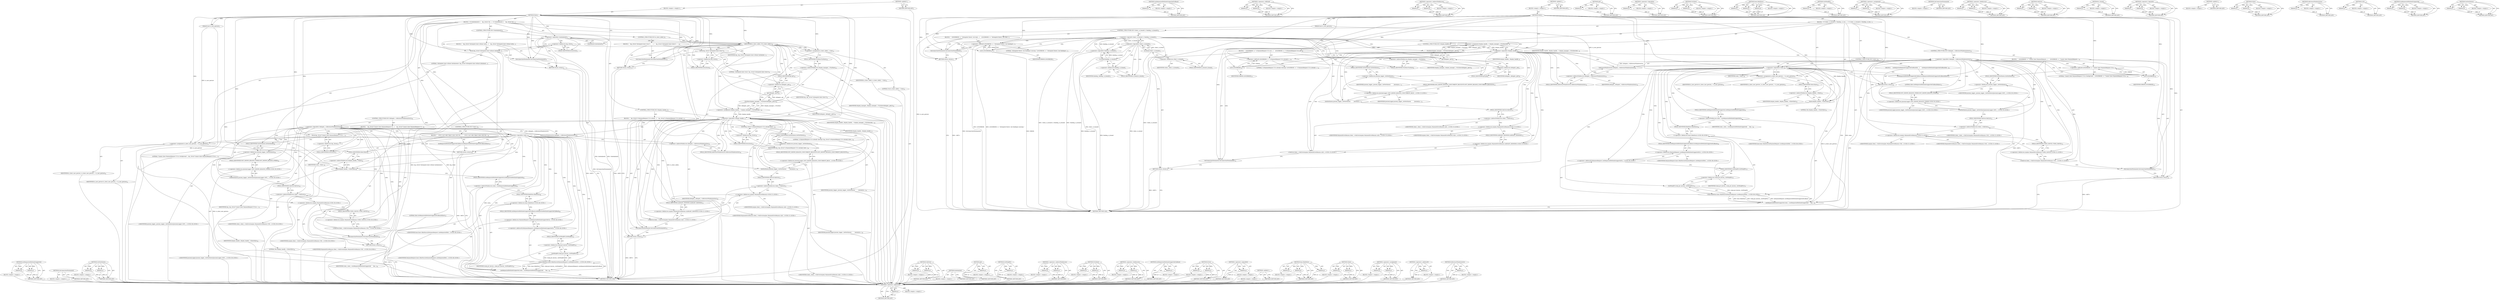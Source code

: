 digraph "IsBrowserWindowActive" {
vulnerable_236 [label=<(METHOD,&lt;operator&gt;.addressOf)>];
vulnerable_237 [label=<(PARAM,p1)>];
vulnerable_238 [label=<(BLOCK,&lt;empty&gt;,&lt;empty&gt;)>];
vulnerable_239 [label=<(METHOD_RETURN,ANY)>];
vulnerable_216 [label=<(METHOD,AreRequestedMethodsSupportedCallback)>];
vulnerable_217 [label=<(PARAM,p1)>];
vulnerable_218 [label=<(BLOCK,&lt;empty&gt;,&lt;empty&gt;)>];
vulnerable_219 [label=<(METHOD_RETURN,ANY)>];
vulnerable_171 [label=<(METHOD,&lt;operator&gt;.shiftLeft)>];
vulnerable_172 [label=<(PARAM,p1)>];
vulnerable_173 [label=<(PARAM,p2)>];
vulnerable_174 [label=<(BLOCK,&lt;empty&gt;,&lt;empty&gt;)>];
vulnerable_175 [label=<(METHOD_RETURN,ANY)>];
vulnerable_193 [label=<(METHOD,&lt;operator&gt;.indirectFieldAccess)>];
vulnerable_194 [label=<(PARAM,p1)>];
vulnerable_195 [label=<(PARAM,p2)>];
vulnerable_196 [label=<(BLOCK,&lt;empty&gt;,&lt;empty&gt;)>];
vulnerable_197 [label=<(METHOD_RETURN,ANY)>];
vulnerable_6 [label=<(METHOD,&lt;global&gt;)<SUB>1</SUB>>];
vulnerable_7 [label=<(BLOCK,&lt;empty&gt;,&lt;empty&gt;)<SUB>1</SUB>>];
vulnerable_8 [label=<(METHOD,Show)<SUB>1</SUB>>];
vulnerable_9 [label=<(PARAM,bool is_user_gesture)<SUB>1</SUB>>];
vulnerable_10 [label=<(BLOCK,{
  if (!client_.is_bound() || !binding_.is_bou...,{
  if (!client_.is_bound() || !binding_.is_bou...)<SUB>1</SUB>>];
vulnerable_11 [label=<(CONTROL_STRUCTURE,IF,if (!client_.is_bound() || !binding_.is_bound()))<SUB>2</SUB>>];
vulnerable_12 [label=<(&lt;operator&gt;.logicalOr,!client_.is_bound() || !binding_.is_bound())<SUB>2</SUB>>];
vulnerable_13 [label=<(&lt;operator&gt;.logicalNot,!client_.is_bound())<SUB>2</SUB>>];
vulnerable_14 [label=<(is_bound,client_.is_bound())<SUB>2</SUB>>];
vulnerable_15 [label=<(&lt;operator&gt;.fieldAccess,client_.is_bound)<SUB>2</SUB>>];
vulnerable_16 [label=<(IDENTIFIER,client_,client_.is_bound())<SUB>2</SUB>>];
vulnerable_17 [label=<(FIELD_IDENTIFIER,is_bound,is_bound)<SUB>2</SUB>>];
vulnerable_18 [label=<(&lt;operator&gt;.logicalNot,!binding_.is_bound())<SUB>2</SUB>>];
vulnerable_19 [label=<(is_bound,binding_.is_bound())<SUB>2</SUB>>];
vulnerable_20 [label=<(&lt;operator&gt;.fieldAccess,binding_.is_bound)<SUB>2</SUB>>];
vulnerable_21 [label=<(IDENTIFIER,binding_,binding_.is_bound())<SUB>2</SUB>>];
vulnerable_22 [label=<(FIELD_IDENTIFIER,is_bound,is_bound)<SUB>2</SUB>>];
vulnerable_23 [label=<(BLOCK,{
    LOG(ERROR) &lt;&lt; &quot;Attempted Show(), but bind...,{
    LOG(ERROR) &lt;&lt; &quot;Attempted Show(), but bind...)<SUB>2</SUB>>];
vulnerable_24 [label=<(&lt;operator&gt;.shiftLeft,LOG(ERROR) &lt;&lt; &quot;Attempted Show(), but binding(s)...)<SUB>3</SUB>>];
vulnerable_25 [label=<(LOG,LOG(ERROR))<SUB>3</SUB>>];
vulnerable_26 [label=<(IDENTIFIER,ERROR,LOG(ERROR))<SUB>3</SUB>>];
vulnerable_27 [label=<(LITERAL,&quot;Attempted Show(), but binding(s) missing.&quot;,LOG(ERROR) &lt;&lt; &quot;Attempted Show(), but binding(s)...)<SUB>3</SUB>>];
vulnerable_28 [label=<(OnConnectionTerminated,OnConnectionTerminated())<SUB>4</SUB>>];
vulnerable_29 [label=<(RETURN,return;,return;)<SUB>5</SUB>>];
vulnerable_30 [label=<(&lt;operator&gt;.assignment,display_handle_ = display_manager_-&gt;TryShow(del...)<SUB>8</SUB>>];
vulnerable_31 [label=<(IDENTIFIER,display_handle_,display_handle_ = display_manager_-&gt;TryShow(del...)<SUB>8</SUB>>];
vulnerable_32 [label=<(TryShow,display_manager_-&gt;TryShow(delegate_.get()))<SUB>8</SUB>>];
vulnerable_33 [label=<(&lt;operator&gt;.indirectFieldAccess,display_manager_-&gt;TryShow)<SUB>8</SUB>>];
vulnerable_34 [label=<(IDENTIFIER,display_manager_,display_manager_-&gt;TryShow(delegate_.get()))<SUB>8</SUB>>];
vulnerable_35 [label=<(FIELD_IDENTIFIER,TryShow,TryShow)<SUB>8</SUB>>];
vulnerable_36 [label=<(get,delegate_.get())<SUB>8</SUB>>];
vulnerable_37 [label=<(&lt;operator&gt;.fieldAccess,delegate_.get)<SUB>8</SUB>>];
vulnerable_38 [label=<(IDENTIFIER,delegate_,delegate_.get())<SUB>8</SUB>>];
vulnerable_39 [label=<(FIELD_IDENTIFIER,get,get)<SUB>8</SUB>>];
vulnerable_40 [label=<(CONTROL_STRUCTURE,IF,if (!display_handle_))<SUB>9</SUB>>];
vulnerable_41 [label=<(&lt;operator&gt;.logicalNot,!display_handle_)<SUB>9</SUB>>];
vulnerable_42 [label=<(IDENTIFIER,display_handle_,!display_handle_)<SUB>9</SUB>>];
vulnerable_43 [label=<(BLOCK,{
    LOG(ERROR) &lt;&lt; &quot;A PaymentRequest UI is alr...,{
    LOG(ERROR) &lt;&lt; &quot;A PaymentRequest UI is alr...)<SUB>9</SUB>>];
vulnerable_44 [label=<(&lt;operator&gt;.shiftLeft,LOG(ERROR) &lt;&lt; &quot;A PaymentRequest UI is already s...)<SUB>10</SUB>>];
vulnerable_45 [label=<(LOG,LOG(ERROR))<SUB>10</SUB>>];
vulnerable_46 [label=<(IDENTIFIER,ERROR,LOG(ERROR))<SUB>10</SUB>>];
vulnerable_47 [label=<(LITERAL,&quot;A PaymentRequest UI is already showing&quot;,LOG(ERROR) &lt;&lt; &quot;A PaymentRequest UI is already s...)<SUB>10</SUB>>];
vulnerable_48 [label=<(SetNotShown,journey_logger_.SetNotShown(
         JourneyLo...)<SUB>11</SUB>>];
vulnerable_49 [label=<(&lt;operator&gt;.fieldAccess,journey_logger_.SetNotShown)<SUB>11</SUB>>];
vulnerable_50 [label=<(IDENTIFIER,journey_logger_,journey_logger_.SetNotShown(
         JourneyLo...)<SUB>11</SUB>>];
vulnerable_51 [label=<(FIELD_IDENTIFIER,SetNotShown,SetNotShown)<SUB>11</SUB>>];
vulnerable_52 [label="<(&lt;operator&gt;.fieldAccess,JourneyLogger::NOT_SHOWN_REASON_CONCURRENT_REQU...)<SUB>12</SUB>>"];
vulnerable_53 [label=<(IDENTIFIER,JourneyLogger,journey_logger_.SetNotShown(
         JourneyLo...)<SUB>12</SUB>>];
vulnerable_54 [label=<(FIELD_IDENTIFIER,NOT_SHOWN_REASON_CONCURRENT_REQUESTS,NOT_SHOWN_REASON_CONCURRENT_REQUESTS)<SUB>12</SUB>>];
vulnerable_55 [label="<(OnError,client_-&gt;OnError(mojom::PaymentErrorReason::ALR...)<SUB>13</SUB>>"];
vulnerable_56 [label=<(&lt;operator&gt;.indirectFieldAccess,client_-&gt;OnError)<SUB>13</SUB>>];
vulnerable_57 [label="<(IDENTIFIER,client_,client_-&gt;OnError(mojom::PaymentErrorReason::ALR...)<SUB>13</SUB>>"];
vulnerable_58 [label=<(FIELD_IDENTIFIER,OnError,OnError)<SUB>13</SUB>>];
vulnerable_59 [label="<(&lt;operator&gt;.fieldAccess,mojom::PaymentErrorReason::ALREADY_SHOWING)<SUB>13</SUB>>"];
vulnerable_60 [label="<(&lt;operator&gt;.fieldAccess,mojom::PaymentErrorReason)<SUB>13</SUB>>"];
vulnerable_61 [label="<(IDENTIFIER,mojom,client_-&gt;OnError(mojom::PaymentErrorReason::ALR...)<SUB>13</SUB>>"];
vulnerable_62 [label="<(IDENTIFIER,PaymentErrorReason,client_-&gt;OnError(mojom::PaymentErrorReason::ALR...)<SUB>13</SUB>>"];
vulnerable_63 [label=<(FIELD_IDENTIFIER,ALREADY_SHOWING,ALREADY_SHOWING)<SUB>13</SUB>>];
vulnerable_64 [label=<(OnConnectionTerminated,OnConnectionTerminated())<SUB>14</SUB>>];
vulnerable_65 [label=<(RETURN,return;,return;)<SUB>15</SUB>>];
vulnerable_66 [label=<(CONTROL_STRUCTURE,IF,if (!delegate_-&gt;IsBrowserWindowActive()))<SUB>18</SUB>>];
vulnerable_67 [label=<(&lt;operator&gt;.logicalNot,!delegate_-&gt;IsBrowserWindowActive())<SUB>18</SUB>>];
vulnerable_68 [label=<(IsBrowserWindowActive,delegate_-&gt;IsBrowserWindowActive())<SUB>18</SUB>>];
vulnerable_69 [label=<(&lt;operator&gt;.indirectFieldAccess,delegate_-&gt;IsBrowserWindowActive)<SUB>18</SUB>>];
vulnerable_70 [label=<(IDENTIFIER,delegate_,delegate_-&gt;IsBrowserWindowActive())<SUB>18</SUB>>];
vulnerable_71 [label=<(FIELD_IDENTIFIER,IsBrowserWindowActive,IsBrowserWindowActive)<SUB>18</SUB>>];
vulnerable_72 [label=<(BLOCK,{
    LOG(ERROR) &lt;&lt; &quot;Cannot show PaymentRequest...,{
    LOG(ERROR) &lt;&lt; &quot;Cannot show PaymentRequest...)<SUB>18</SUB>>];
vulnerable_73 [label=<(&lt;operator&gt;.shiftLeft,LOG(ERROR) &lt;&lt; &quot;Cannot show PaymentRequest UI in...)<SUB>19</SUB>>];
vulnerable_74 [label=<(LOG,LOG(ERROR))<SUB>19</SUB>>];
vulnerable_75 [label=<(IDENTIFIER,ERROR,LOG(ERROR))<SUB>19</SUB>>];
vulnerable_76 [label=<(LITERAL,&quot;Cannot show PaymentRequest UI in a background ...,LOG(ERROR) &lt;&lt; &quot;Cannot show PaymentRequest UI in...)<SUB>19</SUB>>];
vulnerable_77 [label="<(SetNotShown,journey_logger_.SetNotShown(JourneyLogger::NOT_...)<SUB>20</SUB>>"];
vulnerable_78 [label=<(&lt;operator&gt;.fieldAccess,journey_logger_.SetNotShown)<SUB>20</SUB>>];
vulnerable_79 [label="<(IDENTIFIER,journey_logger_,journey_logger_.SetNotShown(JourneyLogger::NOT_...)<SUB>20</SUB>>"];
vulnerable_80 [label=<(FIELD_IDENTIFIER,SetNotShown,SetNotShown)<SUB>20</SUB>>];
vulnerable_81 [label="<(&lt;operator&gt;.fieldAccess,JourneyLogger::NOT_SHOWN_REASON_OTHER)<SUB>20</SUB>>"];
vulnerable_82 [label="<(IDENTIFIER,JourneyLogger,journey_logger_.SetNotShown(JourneyLogger::NOT_...)<SUB>20</SUB>>"];
vulnerable_83 [label=<(FIELD_IDENTIFIER,NOT_SHOWN_REASON_OTHER,NOT_SHOWN_REASON_OTHER)<SUB>20</SUB>>];
vulnerable_84 [label="<(OnError,client_-&gt;OnError(mojom::PaymentErrorReason::USE...)<SUB>21</SUB>>"];
vulnerable_85 [label=<(&lt;operator&gt;.indirectFieldAccess,client_-&gt;OnError)<SUB>21</SUB>>];
vulnerable_86 [label="<(IDENTIFIER,client_,client_-&gt;OnError(mojom::PaymentErrorReason::USE...)<SUB>21</SUB>>"];
vulnerable_87 [label=<(FIELD_IDENTIFIER,OnError,OnError)<SUB>21</SUB>>];
vulnerable_88 [label="<(&lt;operator&gt;.fieldAccess,mojom::PaymentErrorReason::USER_CANCEL)<SUB>21</SUB>>"];
vulnerable_89 [label="<(&lt;operator&gt;.fieldAccess,mojom::PaymentErrorReason)<SUB>21</SUB>>"];
vulnerable_90 [label="<(IDENTIFIER,mojom,client_-&gt;OnError(mojom::PaymentErrorReason::USE...)<SUB>21</SUB>>"];
vulnerable_91 [label="<(IDENTIFIER,PaymentErrorReason,client_-&gt;OnError(mojom::PaymentErrorReason::USE...)<SUB>21</SUB>>"];
vulnerable_92 [label=<(FIELD_IDENTIFIER,USER_CANCEL,USER_CANCEL)<SUB>21</SUB>>];
vulnerable_93 [label=<(OnConnectionTerminated,OnConnectionTerminated())<SUB>22</SUB>>];
vulnerable_94 [label=<(RETURN,return;,return;)<SUB>23</SUB>>];
vulnerable_95 [label=<(CONTROL_STRUCTURE,IF,if (!state_))<SUB>26</SUB>>];
vulnerable_96 [label=<(&lt;operator&gt;.logicalNot,!state_)<SUB>26</SUB>>];
vulnerable_97 [label=<(IDENTIFIER,state_,!state_)<SUB>26</SUB>>];
vulnerable_98 [label=<(BLOCK,{
     AreRequestedMethodsSupportedCallback(fal...,{
     AreRequestedMethodsSupportedCallback(fal...)<SUB>26</SUB>>];
vulnerable_99 [label=<(AreRequestedMethodsSupportedCallback,AreRequestedMethodsSupportedCallback(false))<SUB>27</SUB>>];
vulnerable_100 [label=<(LITERAL,false,AreRequestedMethodsSupportedCallback(false))<SUB>27</SUB>>];
vulnerable_101 [label=<(RETURN,return;,return;)<SUB>28</SUB>>];
vulnerable_102 [label=<(&lt;operator&gt;.assignment,is_show_user_gesture_ = is_user_gesture)<SUB>31</SUB>>];
vulnerable_103 [label=<(IDENTIFIER,is_show_user_gesture_,is_show_user_gesture_ = is_user_gesture)<SUB>31</SUB>>];
vulnerable_104 [label=<(IDENTIFIER,is_user_gesture,is_show_user_gesture_ = is_user_gesture)<SUB>31</SUB>>];
vulnerable_105 [label=<(Show,display_handle_-&gt;Show(this))<SUB>33</SUB>>];
vulnerable_106 [label=<(&lt;operator&gt;.indirectFieldAccess,display_handle_-&gt;Show)<SUB>33</SUB>>];
vulnerable_107 [label=<(IDENTIFIER,display_handle_,display_handle_-&gt;Show(this))<SUB>33</SUB>>];
vulnerable_108 [label=<(FIELD_IDENTIFIER,Show,Show)<SUB>33</SUB>>];
vulnerable_109 [label=<(LITERAL,this,display_handle_-&gt;Show(this))<SUB>33</SUB>>];
vulnerable_110 [label=<(AreRequestedMethodsSupported,state_-&gt;AreRequestedMethodsSupported(
      bas...)<SUB>35</SUB>>];
vulnerable_111 [label=<(&lt;operator&gt;.indirectFieldAccess,state_-&gt;AreRequestedMethodsSupported)<SUB>35</SUB>>];
vulnerable_112 [label=<(IDENTIFIER,state_,state_-&gt;AreRequestedMethodsSupported(
      bas...)<SUB>35</SUB>>];
vulnerable_113 [label=<(FIELD_IDENTIFIER,AreRequestedMethodsSupported,AreRequestedMethodsSupported)<SUB>35</SUB>>];
vulnerable_114 [label="<(base.BindOnce,base::BindOnce(&amp;PaymentRequest::AreRequestedMet...)<SUB>36</SUB>>"];
vulnerable_115 [label="<(&lt;operator&gt;.fieldAccess,base::BindOnce)<SUB>36</SUB>>"];
vulnerable_116 [label="<(IDENTIFIER,base,base::BindOnce(&amp;PaymentRequest::AreRequestedMet...)<SUB>36</SUB>>"];
vulnerable_117 [label=<(FIELD_IDENTIFIER,BindOnce,BindOnce)<SUB>36</SUB>>];
vulnerable_118 [label="<(&lt;operator&gt;.addressOf,&amp;PaymentRequest::AreRequestedMethodsSupportedCa...)<SUB>36</SUB>>"];
vulnerable_119 [label="<(&lt;operator&gt;.fieldAccess,PaymentRequest::AreRequestedMethodsSupportedCal...)<SUB>36</SUB>>"];
vulnerable_120 [label="<(IDENTIFIER,PaymentRequest,base::BindOnce(&amp;PaymentRequest::AreRequestedMet...)<SUB>36</SUB>>"];
vulnerable_121 [label=<(FIELD_IDENTIFIER,AreRequestedMethodsSupportedCallback,AreRequestedMethodsSupportedCallback)<SUB>36</SUB>>];
vulnerable_122 [label=<(GetWeakPtr,weak_ptr_factory_.GetWeakPtr())<SUB>37</SUB>>];
vulnerable_123 [label=<(&lt;operator&gt;.fieldAccess,weak_ptr_factory_.GetWeakPtr)<SUB>37</SUB>>];
vulnerable_124 [label=<(IDENTIFIER,weak_ptr_factory_,weak_ptr_factory_.GetWeakPtr())<SUB>37</SUB>>];
vulnerable_125 [label=<(FIELD_IDENTIFIER,GetWeakPtr,GetWeakPtr)<SUB>37</SUB>>];
vulnerable_126 [label=<(METHOD_RETURN,void)<SUB>1</SUB>>];
vulnerable_128 [label=<(METHOD_RETURN,ANY)<SUB>1</SUB>>];
vulnerable_198 [label=<(METHOD,get)>];
vulnerable_199 [label=<(PARAM,p1)>];
vulnerable_200 [label=<(BLOCK,&lt;empty&gt;,&lt;empty&gt;)>];
vulnerable_201 [label=<(METHOD_RETURN,ANY)>];
vulnerable_158 [label=<(METHOD,&lt;operator&gt;.logicalNot)>];
vulnerable_159 [label=<(PARAM,p1)>];
vulnerable_160 [label=<(BLOCK,&lt;empty&gt;,&lt;empty&gt;)>];
vulnerable_161 [label=<(METHOD_RETURN,ANY)>];
vulnerable_188 [label=<(METHOD,TryShow)>];
vulnerable_189 [label=<(PARAM,p1)>];
vulnerable_190 [label=<(PARAM,p2)>];
vulnerable_191 [label=<(BLOCK,&lt;empty&gt;,&lt;empty&gt;)>];
vulnerable_192 [label=<(METHOD_RETURN,ANY)>];
vulnerable_230 [label=<(METHOD,base.BindOnce)>];
vulnerable_231 [label=<(PARAM,p1)>];
vulnerable_232 [label=<(PARAM,p2)>];
vulnerable_233 [label=<(PARAM,p3)>];
vulnerable_234 [label=<(BLOCK,&lt;empty&gt;,&lt;empty&gt;)>];
vulnerable_235 [label=<(METHOD_RETURN,ANY)>];
vulnerable_240 [label=<(METHOD,GetWeakPtr)>];
vulnerable_241 [label=<(PARAM,p1)>];
vulnerable_242 [label=<(BLOCK,&lt;empty&gt;,&lt;empty&gt;)>];
vulnerable_243 [label=<(METHOD_RETURN,ANY)>];
vulnerable_183 [label=<(METHOD,&lt;operator&gt;.assignment)>];
vulnerable_184 [label=<(PARAM,p1)>];
vulnerable_185 [label=<(PARAM,p2)>];
vulnerable_186 [label=<(BLOCK,&lt;empty&gt;,&lt;empty&gt;)>];
vulnerable_187 [label=<(METHOD_RETURN,ANY)>];
vulnerable_180 [label=<(METHOD,OnConnectionTerminated)>];
vulnerable_181 [label=<(BLOCK,&lt;empty&gt;,&lt;empty&gt;)>];
vulnerable_182 [label=<(METHOD_RETURN,ANY)>];
vulnerable_166 [label=<(METHOD,&lt;operator&gt;.fieldAccess)>];
vulnerable_167 [label=<(PARAM,p1)>];
vulnerable_168 [label=<(PARAM,p2)>];
vulnerable_169 [label=<(BLOCK,&lt;empty&gt;,&lt;empty&gt;)>];
vulnerable_170 [label=<(METHOD_RETURN,ANY)>];
vulnerable_207 [label=<(METHOD,OnError)>];
vulnerable_208 [label=<(PARAM,p1)>];
vulnerable_209 [label=<(PARAM,p2)>];
vulnerable_210 [label=<(BLOCK,&lt;empty&gt;,&lt;empty&gt;)>];
vulnerable_211 [label=<(METHOD_RETURN,ANY)>];
vulnerable_162 [label=<(METHOD,is_bound)>];
vulnerable_163 [label=<(PARAM,p1)>];
vulnerable_164 [label=<(BLOCK,&lt;empty&gt;,&lt;empty&gt;)>];
vulnerable_165 [label=<(METHOD_RETURN,ANY)>];
vulnerable_153 [label=<(METHOD,&lt;operator&gt;.logicalOr)>];
vulnerable_154 [label=<(PARAM,p1)>];
vulnerable_155 [label=<(PARAM,p2)>];
vulnerable_156 [label=<(BLOCK,&lt;empty&gt;,&lt;empty&gt;)>];
vulnerable_157 [label=<(METHOD_RETURN,ANY)>];
vulnerable_147 [label=<(METHOD,&lt;global&gt;)<SUB>1</SUB>>];
vulnerable_148 [label=<(BLOCK,&lt;empty&gt;,&lt;empty&gt;)>];
vulnerable_149 [label=<(METHOD_RETURN,ANY)>];
vulnerable_220 [label=<(METHOD,Show)>];
vulnerable_221 [label=<(PARAM,p1)>];
vulnerable_222 [label=<(PARAM,p2)>];
vulnerable_223 [label=<(BLOCK,&lt;empty&gt;,&lt;empty&gt;)>];
vulnerable_224 [label=<(METHOD_RETURN,ANY)>];
vulnerable_212 [label=<(METHOD,IsBrowserWindowActive)>];
vulnerable_213 [label=<(PARAM,p1)>];
vulnerable_214 [label=<(BLOCK,&lt;empty&gt;,&lt;empty&gt;)>];
vulnerable_215 [label=<(METHOD_RETURN,ANY)>];
vulnerable_176 [label=<(METHOD,LOG)>];
vulnerable_177 [label=<(PARAM,p1)>];
vulnerable_178 [label=<(BLOCK,&lt;empty&gt;,&lt;empty&gt;)>];
vulnerable_179 [label=<(METHOD_RETURN,ANY)>];
vulnerable_225 [label=<(METHOD,AreRequestedMethodsSupported)>];
vulnerable_226 [label=<(PARAM,p1)>];
vulnerable_227 [label=<(PARAM,p2)>];
vulnerable_228 [label=<(BLOCK,&lt;empty&gt;,&lt;empty&gt;)>];
vulnerable_229 [label=<(METHOD_RETURN,ANY)>];
vulnerable_202 [label=<(METHOD,SetNotShown)>];
vulnerable_203 [label=<(PARAM,p1)>];
vulnerable_204 [label=<(PARAM,p2)>];
vulnerable_205 [label=<(BLOCK,&lt;empty&gt;,&lt;empty&gt;)>];
vulnerable_206 [label=<(METHOD_RETURN,ANY)>];
fixed_224 [label=<(METHOD,AreRequestedMethodsSupported)>];
fixed_225 [label=<(PARAM,p1)>];
fixed_226 [label=<(PARAM,p2)>];
fixed_227 [label=<(BLOCK,&lt;empty&gt;,&lt;empty&gt;)>];
fixed_228 [label=<(METHOD_RETURN,ANY)>];
fixed_179 [label=<(METHOD,OnConnectionTerminated)>];
fixed_180 [label=<(BLOCK,&lt;empty&gt;,&lt;empty&gt;)>];
fixed_181 [label=<(METHOD_RETURN,ANY)>];
fixed_201 [label=<(METHOD,SetNotShown)>];
fixed_202 [label=<(PARAM,p1)>];
fixed_203 [label=<(PARAM,p2)>];
fixed_204 [label=<(BLOCK,&lt;empty&gt;,&lt;empty&gt;)>];
fixed_205 [label=<(METHOD_RETURN,ANY)>];
fixed_6 [label=<(METHOD,&lt;global&gt;)<SUB>1</SUB>>];
fixed_7 [label=<(BLOCK,&lt;empty&gt;,&lt;empty&gt;)<SUB>1</SUB>>];
fixed_8 [label=<(METHOD,Show)<SUB>1</SUB>>];
fixed_9 [label=<(PARAM,bool is_user_gesture)<SUB>1</SUB>>];
fixed_10 [label=<(BLOCK,{
  if (!IsInitialized()) {
    log_.Error(&quot;Att...,{
  if (!IsInitialized()) {
    log_.Error(&quot;Att...)<SUB>1</SUB>>];
fixed_11 [label=<(CONTROL_STRUCTURE,IF,if (!IsInitialized()))<SUB>2</SUB>>];
fixed_12 [label=<(&lt;operator&gt;.logicalNot,!IsInitialized())<SUB>2</SUB>>];
fixed_13 [label=<(IsInitialized,IsInitialized())<SUB>2</SUB>>];
fixed_14 [label=<(BLOCK,{
    log_.Error(&quot;Attempted show without initia...,{
    log_.Error(&quot;Attempted show without initia...)<SUB>2</SUB>>];
fixed_15 [label=<(Error,log_.Error(&quot;Attempted show without initializati...)<SUB>3</SUB>>];
fixed_16 [label=<(&lt;operator&gt;.fieldAccess,log_.Error)<SUB>3</SUB>>];
fixed_17 [label=<(IDENTIFIER,log_,log_.Error(&quot;Attempted show without initializati...)<SUB>3</SUB>>];
fixed_18 [label=<(FIELD_IDENTIFIER,Error,Error)<SUB>3</SUB>>];
fixed_19 [label=<(LITERAL,&quot;Attempted show without initialization&quot;,log_.Error(&quot;Attempted show without initializati...)<SUB>3</SUB>>];
fixed_20 [label=<(OnConnectionTerminated,OnConnectionTerminated())<SUB>4</SUB>>];
fixed_21 [label=<(RETURN,return;,return;)<SUB>5</SUB>>];
fixed_22 [label=<(CONTROL_STRUCTURE,IF,if (is_show_called_))<SUB>8</SUB>>];
fixed_23 [label=<(IDENTIFIER,is_show_called_,if (is_show_called_))<SUB>8</SUB>>];
fixed_24 [label=<(BLOCK,{
    log_.Error(&quot;Attempted show twice&quot;);
     ...,{
    log_.Error(&quot;Attempted show twice&quot;);
     ...)<SUB>8</SUB>>];
fixed_25 [label=<(Error,log_.Error(&quot;Attempted show twice&quot;))<SUB>9</SUB>>];
fixed_26 [label=<(&lt;operator&gt;.fieldAccess,log_.Error)<SUB>9</SUB>>];
fixed_27 [label=<(IDENTIFIER,log_,log_.Error(&quot;Attempted show twice&quot;))<SUB>9</SUB>>];
fixed_28 [label=<(FIELD_IDENTIFIER,Error,Error)<SUB>9</SUB>>];
fixed_29 [label=<(LITERAL,&quot;Attempted show twice&quot;,log_.Error(&quot;Attempted show twice&quot;))<SUB>9</SUB>>];
fixed_30 [label=<(OnConnectionTerminated,OnConnectionTerminated())<SUB>10</SUB>>];
fixed_31 [label=<(RETURN,return;,return;)<SUB>11</SUB>>];
fixed_32 [label=<(&lt;operator&gt;.assignment,is_show_called_ = true)<SUB>14</SUB>>];
fixed_33 [label=<(IDENTIFIER,is_show_called_,is_show_called_ = true)<SUB>14</SUB>>];
fixed_34 [label=<(LITERAL,true,is_show_called_ = true)<SUB>14</SUB>>];
fixed_35 [label=<(&lt;operator&gt;.assignment,display_handle_ = display_manager_-&gt;TryShow(del...)<SUB>16</SUB>>];
fixed_36 [label=<(IDENTIFIER,display_handle_,display_handle_ = display_manager_-&gt;TryShow(del...)<SUB>16</SUB>>];
fixed_37 [label=<(TryShow,display_manager_-&gt;TryShow(delegate_.get()))<SUB>16</SUB>>];
fixed_38 [label=<(&lt;operator&gt;.indirectFieldAccess,display_manager_-&gt;TryShow)<SUB>16</SUB>>];
fixed_39 [label=<(IDENTIFIER,display_manager_,display_manager_-&gt;TryShow(delegate_.get()))<SUB>16</SUB>>];
fixed_40 [label=<(FIELD_IDENTIFIER,TryShow,TryShow)<SUB>16</SUB>>];
fixed_41 [label=<(get,delegate_.get())<SUB>16</SUB>>];
fixed_42 [label=<(&lt;operator&gt;.fieldAccess,delegate_.get)<SUB>16</SUB>>];
fixed_43 [label=<(IDENTIFIER,delegate_,delegate_.get())<SUB>16</SUB>>];
fixed_44 [label=<(FIELD_IDENTIFIER,get,get)<SUB>16</SUB>>];
fixed_45 [label=<(CONTROL_STRUCTURE,IF,if (!display_handle_))<SUB>17</SUB>>];
fixed_46 [label=<(&lt;operator&gt;.logicalNot,!display_handle_)<SUB>17</SUB>>];
fixed_47 [label=<(IDENTIFIER,display_handle_,!display_handle_)<SUB>17</SUB>>];
fixed_48 [label=<(BLOCK,{
    log_.Error(&quot;A PaymentRequest UI is alread...,{
    log_.Error(&quot;A PaymentRequest UI is alread...)<SUB>17</SUB>>];
fixed_49 [label=<(Error,log_.Error(&quot;A PaymentRequest UI is already show...)<SUB>18</SUB>>];
fixed_50 [label=<(&lt;operator&gt;.fieldAccess,log_.Error)<SUB>18</SUB>>];
fixed_51 [label=<(IDENTIFIER,log_,log_.Error(&quot;A PaymentRequest UI is already show...)<SUB>18</SUB>>];
fixed_52 [label=<(FIELD_IDENTIFIER,Error,Error)<SUB>18</SUB>>];
fixed_53 [label=<(LITERAL,&quot;A PaymentRequest UI is already showing&quot;,log_.Error(&quot;A PaymentRequest UI is already show...)<SUB>18</SUB>>];
fixed_54 [label=<(SetNotShown,journey_logger_.SetNotShown(
         JourneyLo...)<SUB>19</SUB>>];
fixed_55 [label=<(&lt;operator&gt;.fieldAccess,journey_logger_.SetNotShown)<SUB>19</SUB>>];
fixed_56 [label=<(IDENTIFIER,journey_logger_,journey_logger_.SetNotShown(
         JourneyLo...)<SUB>19</SUB>>];
fixed_57 [label=<(FIELD_IDENTIFIER,SetNotShown,SetNotShown)<SUB>19</SUB>>];
fixed_58 [label="<(&lt;operator&gt;.fieldAccess,JourneyLogger::NOT_SHOWN_REASON_CONCURRENT_REQU...)<SUB>20</SUB>>"];
fixed_59 [label=<(IDENTIFIER,JourneyLogger,journey_logger_.SetNotShown(
         JourneyLo...)<SUB>20</SUB>>];
fixed_60 [label=<(FIELD_IDENTIFIER,NOT_SHOWN_REASON_CONCURRENT_REQUESTS,NOT_SHOWN_REASON_CONCURRENT_REQUESTS)<SUB>20</SUB>>];
fixed_61 [label="<(OnError,client_-&gt;OnError(mojom::PaymentErrorReason::ALR...)<SUB>21</SUB>>"];
fixed_62 [label=<(&lt;operator&gt;.indirectFieldAccess,client_-&gt;OnError)<SUB>21</SUB>>];
fixed_63 [label="<(IDENTIFIER,client_,client_-&gt;OnError(mojom::PaymentErrorReason::ALR...)<SUB>21</SUB>>"];
fixed_64 [label=<(FIELD_IDENTIFIER,OnError,OnError)<SUB>21</SUB>>];
fixed_65 [label="<(&lt;operator&gt;.fieldAccess,mojom::PaymentErrorReason::ALREADY_SHOWING)<SUB>21</SUB>>"];
fixed_66 [label="<(&lt;operator&gt;.fieldAccess,mojom::PaymentErrorReason)<SUB>21</SUB>>"];
fixed_67 [label="<(IDENTIFIER,mojom,client_-&gt;OnError(mojom::PaymentErrorReason::ALR...)<SUB>21</SUB>>"];
fixed_68 [label="<(IDENTIFIER,PaymentErrorReason,client_-&gt;OnError(mojom::PaymentErrorReason::ALR...)<SUB>21</SUB>>"];
fixed_69 [label=<(FIELD_IDENTIFIER,ALREADY_SHOWING,ALREADY_SHOWING)<SUB>21</SUB>>];
fixed_70 [label=<(OnConnectionTerminated,OnConnectionTerminated())<SUB>22</SUB>>];
fixed_71 [label=<(RETURN,return;,return;)<SUB>23</SUB>>];
fixed_72 [label=<(CONTROL_STRUCTURE,IF,if (!delegate_-&gt;IsBrowserWindowActive()))<SUB>26</SUB>>];
fixed_73 [label=<(&lt;operator&gt;.logicalNot,!delegate_-&gt;IsBrowserWindowActive())<SUB>26</SUB>>];
fixed_74 [label=<(IsBrowserWindowActive,delegate_-&gt;IsBrowserWindowActive())<SUB>26</SUB>>];
fixed_75 [label=<(&lt;operator&gt;.indirectFieldAccess,delegate_-&gt;IsBrowserWindowActive)<SUB>26</SUB>>];
fixed_76 [label=<(IDENTIFIER,delegate_,delegate_-&gt;IsBrowserWindowActive())<SUB>26</SUB>>];
fixed_77 [label=<(FIELD_IDENTIFIER,IsBrowserWindowActive,IsBrowserWindowActive)<SUB>26</SUB>>];
fixed_78 [label=<(BLOCK,{
    log_.Error(&quot;Cannot show PaymentRequest UI...,{
    log_.Error(&quot;Cannot show PaymentRequest UI...)<SUB>26</SUB>>];
fixed_79 [label=<(Error,log_.Error(&quot;Cannot show PaymentRequest UI in a ...)<SUB>27</SUB>>];
fixed_80 [label=<(&lt;operator&gt;.fieldAccess,log_.Error)<SUB>27</SUB>>];
fixed_81 [label=<(IDENTIFIER,log_,log_.Error(&quot;Cannot show PaymentRequest UI in a ...)<SUB>27</SUB>>];
fixed_82 [label=<(FIELD_IDENTIFIER,Error,Error)<SUB>27</SUB>>];
fixed_83 [label=<(LITERAL,&quot;Cannot show PaymentRequest UI in a background ...,log_.Error(&quot;Cannot show PaymentRequest UI in a ...)<SUB>27</SUB>>];
fixed_84 [label="<(SetNotShown,journey_logger_.SetNotShown(JourneyLogger::NOT_...)<SUB>28</SUB>>"];
fixed_85 [label=<(&lt;operator&gt;.fieldAccess,journey_logger_.SetNotShown)<SUB>28</SUB>>];
fixed_86 [label="<(IDENTIFIER,journey_logger_,journey_logger_.SetNotShown(JourneyLogger::NOT_...)<SUB>28</SUB>>"];
fixed_87 [label=<(FIELD_IDENTIFIER,SetNotShown,SetNotShown)<SUB>28</SUB>>];
fixed_88 [label="<(&lt;operator&gt;.fieldAccess,JourneyLogger::NOT_SHOWN_REASON_OTHER)<SUB>28</SUB>>"];
fixed_89 [label="<(IDENTIFIER,JourneyLogger,journey_logger_.SetNotShown(JourneyLogger::NOT_...)<SUB>28</SUB>>"];
fixed_90 [label=<(FIELD_IDENTIFIER,NOT_SHOWN_REASON_OTHER,NOT_SHOWN_REASON_OTHER)<SUB>28</SUB>>];
fixed_91 [label="<(OnError,client_-&gt;OnError(mojom::PaymentErrorReason::USE...)<SUB>29</SUB>>"];
fixed_92 [label=<(&lt;operator&gt;.indirectFieldAccess,client_-&gt;OnError)<SUB>29</SUB>>];
fixed_93 [label="<(IDENTIFIER,client_,client_-&gt;OnError(mojom::PaymentErrorReason::USE...)<SUB>29</SUB>>"];
fixed_94 [label=<(FIELD_IDENTIFIER,OnError,OnError)<SUB>29</SUB>>];
fixed_95 [label="<(&lt;operator&gt;.fieldAccess,mojom::PaymentErrorReason::USER_CANCEL)<SUB>29</SUB>>"];
fixed_96 [label="<(&lt;operator&gt;.fieldAccess,mojom::PaymentErrorReason)<SUB>29</SUB>>"];
fixed_97 [label="<(IDENTIFIER,mojom,client_-&gt;OnError(mojom::PaymentErrorReason::USE...)<SUB>29</SUB>>"];
fixed_98 [label="<(IDENTIFIER,PaymentErrorReason,client_-&gt;OnError(mojom::PaymentErrorReason::USE...)<SUB>29</SUB>>"];
fixed_99 [label=<(FIELD_IDENTIFIER,USER_CANCEL,USER_CANCEL)<SUB>29</SUB>>];
fixed_100 [label=<(OnConnectionTerminated,OnConnectionTerminated())<SUB>30</SUB>>];
fixed_101 [label=<(RETURN,return;,return;)<SUB>31</SUB>>];
fixed_102 [label=<(CONTROL_STRUCTURE,IF,if (!state_))<SUB>34</SUB>>];
fixed_103 [label=<(&lt;operator&gt;.logicalNot,!state_)<SUB>34</SUB>>];
fixed_104 [label=<(IDENTIFIER,state_,!state_)<SUB>34</SUB>>];
fixed_105 [label=<(BLOCK,{
    // SSL is not valid. Reject show with Not...,{
    // SSL is not valid. Reject show with Not...)<SUB>34</SUB>>];
fixed_106 [label=<(AreRequestedMethodsSupportedCallback,AreRequestedMethodsSupportedCallback(false))<SUB>37</SUB>>];
fixed_107 [label=<(LITERAL,false,AreRequestedMethodsSupportedCallback(false))<SUB>37</SUB>>];
fixed_108 [label=<(RETURN,return;,return;)<SUB>38</SUB>>];
fixed_109 [label=<(&lt;operator&gt;.assignment,is_show_user_gesture_ = is_user_gesture)<SUB>41</SUB>>];
fixed_110 [label=<(IDENTIFIER,is_show_user_gesture_,is_show_user_gesture_ = is_user_gesture)<SUB>41</SUB>>];
fixed_111 [label=<(IDENTIFIER,is_user_gesture,is_show_user_gesture_ = is_user_gesture)<SUB>41</SUB>>];
fixed_112 [label=<(Show,display_handle_-&gt;Show(this))<SUB>43</SUB>>];
fixed_113 [label=<(&lt;operator&gt;.indirectFieldAccess,display_handle_-&gt;Show)<SUB>43</SUB>>];
fixed_114 [label=<(IDENTIFIER,display_handle_,display_handle_-&gt;Show(this))<SUB>43</SUB>>];
fixed_115 [label=<(FIELD_IDENTIFIER,Show,Show)<SUB>43</SUB>>];
fixed_116 [label=<(LITERAL,this,display_handle_-&gt;Show(this))<SUB>43</SUB>>];
fixed_117 [label=<(AreRequestedMethodsSupported,state_-&gt;AreRequestedMethodsSupported(
      bas...)<SUB>45</SUB>>];
fixed_118 [label=<(&lt;operator&gt;.indirectFieldAccess,state_-&gt;AreRequestedMethodsSupported)<SUB>45</SUB>>];
fixed_119 [label=<(IDENTIFIER,state_,state_-&gt;AreRequestedMethodsSupported(
      bas...)<SUB>45</SUB>>];
fixed_120 [label=<(FIELD_IDENTIFIER,AreRequestedMethodsSupported,AreRequestedMethodsSupported)<SUB>45</SUB>>];
fixed_121 [label="<(base.BindOnce,base::BindOnce(&amp;PaymentRequest::AreRequestedMet...)<SUB>46</SUB>>"];
fixed_122 [label="<(&lt;operator&gt;.fieldAccess,base::BindOnce)<SUB>46</SUB>>"];
fixed_123 [label="<(IDENTIFIER,base,base::BindOnce(&amp;PaymentRequest::AreRequestedMet...)<SUB>46</SUB>>"];
fixed_124 [label=<(FIELD_IDENTIFIER,BindOnce,BindOnce)<SUB>46</SUB>>];
fixed_125 [label="<(&lt;operator&gt;.addressOf,&amp;PaymentRequest::AreRequestedMethodsSupportedCa...)<SUB>46</SUB>>"];
fixed_126 [label="<(&lt;operator&gt;.fieldAccess,PaymentRequest::AreRequestedMethodsSupportedCal...)<SUB>46</SUB>>"];
fixed_127 [label="<(IDENTIFIER,PaymentRequest,base::BindOnce(&amp;PaymentRequest::AreRequestedMet...)<SUB>46</SUB>>"];
fixed_128 [label=<(FIELD_IDENTIFIER,AreRequestedMethodsSupportedCallback,AreRequestedMethodsSupportedCallback)<SUB>46</SUB>>];
fixed_129 [label=<(GetWeakPtr,weak_ptr_factory_.GetWeakPtr())<SUB>47</SUB>>];
fixed_130 [label=<(&lt;operator&gt;.fieldAccess,weak_ptr_factory_.GetWeakPtr)<SUB>47</SUB>>];
fixed_131 [label=<(IDENTIFIER,weak_ptr_factory_,weak_ptr_factory_.GetWeakPtr())<SUB>47</SUB>>];
fixed_132 [label=<(FIELD_IDENTIFIER,GetWeakPtr,GetWeakPtr)<SUB>47</SUB>>];
fixed_133 [label=<(METHOD_RETURN,void)<SUB>1</SUB>>];
fixed_135 [label=<(METHOD_RETURN,ANY)<SUB>1</SUB>>];
fixed_206 [label=<(METHOD,OnError)>];
fixed_207 [label=<(PARAM,p1)>];
fixed_208 [label=<(PARAM,p2)>];
fixed_209 [label=<(BLOCK,&lt;empty&gt;,&lt;empty&gt;)>];
fixed_210 [label=<(METHOD_RETURN,ANY)>];
fixed_166 [label=<(METHOD,IsInitialized)>];
fixed_167 [label=<(BLOCK,&lt;empty&gt;,&lt;empty&gt;)>];
fixed_168 [label=<(METHOD_RETURN,ANY)>];
fixed_197 [label=<(METHOD,get)>];
fixed_198 [label=<(PARAM,p1)>];
fixed_199 [label=<(BLOCK,&lt;empty&gt;,&lt;empty&gt;)>];
fixed_200 [label=<(METHOD_RETURN,ANY)>];
fixed_239 [label=<(METHOD,GetWeakPtr)>];
fixed_240 [label=<(PARAM,p1)>];
fixed_241 [label=<(BLOCK,&lt;empty&gt;,&lt;empty&gt;)>];
fixed_242 [label=<(METHOD_RETURN,ANY)>];
fixed_192 [label=<(METHOD,&lt;operator&gt;.indirectFieldAccess)>];
fixed_193 [label=<(PARAM,p1)>];
fixed_194 [label=<(PARAM,p2)>];
fixed_195 [label=<(BLOCK,&lt;empty&gt;,&lt;empty&gt;)>];
fixed_196 [label=<(METHOD_RETURN,ANY)>];
fixed_187 [label=<(METHOD,TryShow)>];
fixed_188 [label=<(PARAM,p1)>];
fixed_189 [label=<(PARAM,p2)>];
fixed_190 [label=<(BLOCK,&lt;empty&gt;,&lt;empty&gt;)>];
fixed_191 [label=<(METHOD_RETURN,ANY)>];
fixed_174 [label=<(METHOD,&lt;operator&gt;.fieldAccess)>];
fixed_175 [label=<(PARAM,p1)>];
fixed_176 [label=<(PARAM,p2)>];
fixed_177 [label=<(BLOCK,&lt;empty&gt;,&lt;empty&gt;)>];
fixed_178 [label=<(METHOD_RETURN,ANY)>];
fixed_215 [label=<(METHOD,AreRequestedMethodsSupportedCallback)>];
fixed_216 [label=<(PARAM,p1)>];
fixed_217 [label=<(BLOCK,&lt;empty&gt;,&lt;empty&gt;)>];
fixed_218 [label=<(METHOD_RETURN,ANY)>];
fixed_169 [label=<(METHOD,Error)>];
fixed_170 [label=<(PARAM,p1)>];
fixed_171 [label=<(PARAM,p2)>];
fixed_172 [label=<(BLOCK,&lt;empty&gt;,&lt;empty&gt;)>];
fixed_173 [label=<(METHOD_RETURN,ANY)>];
fixed_162 [label=<(METHOD,&lt;operator&gt;.logicalNot)>];
fixed_163 [label=<(PARAM,p1)>];
fixed_164 [label=<(BLOCK,&lt;empty&gt;,&lt;empty&gt;)>];
fixed_165 [label=<(METHOD_RETURN,ANY)>];
fixed_156 [label=<(METHOD,&lt;global&gt;)<SUB>1</SUB>>];
fixed_157 [label=<(BLOCK,&lt;empty&gt;,&lt;empty&gt;)>];
fixed_158 [label=<(METHOD_RETURN,ANY)>];
fixed_229 [label=<(METHOD,base.BindOnce)>];
fixed_230 [label=<(PARAM,p1)>];
fixed_231 [label=<(PARAM,p2)>];
fixed_232 [label=<(PARAM,p3)>];
fixed_233 [label=<(BLOCK,&lt;empty&gt;,&lt;empty&gt;)>];
fixed_234 [label=<(METHOD_RETURN,ANY)>];
fixed_219 [label=<(METHOD,Show)>];
fixed_220 [label=<(PARAM,p1)>];
fixed_221 [label=<(PARAM,p2)>];
fixed_222 [label=<(BLOCK,&lt;empty&gt;,&lt;empty&gt;)>];
fixed_223 [label=<(METHOD_RETURN,ANY)>];
fixed_182 [label=<(METHOD,&lt;operator&gt;.assignment)>];
fixed_183 [label=<(PARAM,p1)>];
fixed_184 [label=<(PARAM,p2)>];
fixed_185 [label=<(BLOCK,&lt;empty&gt;,&lt;empty&gt;)>];
fixed_186 [label=<(METHOD_RETURN,ANY)>];
fixed_235 [label=<(METHOD,&lt;operator&gt;.addressOf)>];
fixed_236 [label=<(PARAM,p1)>];
fixed_237 [label=<(BLOCK,&lt;empty&gt;,&lt;empty&gt;)>];
fixed_238 [label=<(METHOD_RETURN,ANY)>];
fixed_211 [label=<(METHOD,IsBrowserWindowActive)>];
fixed_212 [label=<(PARAM,p1)>];
fixed_213 [label=<(BLOCK,&lt;empty&gt;,&lt;empty&gt;)>];
fixed_214 [label=<(METHOD_RETURN,ANY)>];
vulnerable_236 -> vulnerable_237  [key=0, label="AST: "];
vulnerable_236 -> vulnerable_237  [key=1, label="DDG: "];
vulnerable_236 -> vulnerable_238  [key=0, label="AST: "];
vulnerable_236 -> vulnerable_239  [key=0, label="AST: "];
vulnerable_236 -> vulnerable_239  [key=1, label="CFG: "];
vulnerable_237 -> vulnerable_239  [key=0, label="DDG: p1"];
vulnerable_216 -> vulnerable_217  [key=0, label="AST: "];
vulnerable_216 -> vulnerable_217  [key=1, label="DDG: "];
vulnerable_216 -> vulnerable_218  [key=0, label="AST: "];
vulnerable_216 -> vulnerable_219  [key=0, label="AST: "];
vulnerable_216 -> vulnerable_219  [key=1, label="CFG: "];
vulnerable_217 -> vulnerable_219  [key=0, label="DDG: p1"];
vulnerable_171 -> vulnerable_172  [key=0, label="AST: "];
vulnerable_171 -> vulnerable_172  [key=1, label="DDG: "];
vulnerable_171 -> vulnerable_174  [key=0, label="AST: "];
vulnerable_171 -> vulnerable_173  [key=0, label="AST: "];
vulnerable_171 -> vulnerable_173  [key=1, label="DDG: "];
vulnerable_171 -> vulnerable_175  [key=0, label="AST: "];
vulnerable_171 -> vulnerable_175  [key=1, label="CFG: "];
vulnerable_172 -> vulnerable_175  [key=0, label="DDG: p1"];
vulnerable_173 -> vulnerable_175  [key=0, label="DDG: p2"];
vulnerable_193 -> vulnerable_194  [key=0, label="AST: "];
vulnerable_193 -> vulnerable_194  [key=1, label="DDG: "];
vulnerable_193 -> vulnerable_196  [key=0, label="AST: "];
vulnerable_193 -> vulnerable_195  [key=0, label="AST: "];
vulnerable_193 -> vulnerable_195  [key=1, label="DDG: "];
vulnerable_193 -> vulnerable_197  [key=0, label="AST: "];
vulnerable_193 -> vulnerable_197  [key=1, label="CFG: "];
vulnerable_194 -> vulnerable_197  [key=0, label="DDG: p1"];
vulnerable_195 -> vulnerable_197  [key=0, label="DDG: p2"];
vulnerable_6 -> vulnerable_7  [key=0, label="AST: "];
vulnerable_6 -> vulnerable_128  [key=0, label="AST: "];
vulnerable_6 -> vulnerable_128  [key=1, label="CFG: "];
vulnerable_7 -> vulnerable_8  [key=0, label="AST: "];
vulnerable_8 -> vulnerable_9  [key=0, label="AST: "];
vulnerable_8 -> vulnerable_9  [key=1, label="DDG: "];
vulnerable_8 -> vulnerable_10  [key=0, label="AST: "];
vulnerable_8 -> vulnerable_126  [key=0, label="AST: "];
vulnerable_8 -> vulnerable_17  [key=0, label="CFG: "];
vulnerable_8 -> vulnerable_102  [key=0, label="DDG: "];
vulnerable_8 -> vulnerable_105  [key=0, label="DDG: "];
vulnerable_8 -> vulnerable_28  [key=0, label="DDG: "];
vulnerable_8 -> vulnerable_29  [key=0, label="DDG: "];
vulnerable_8 -> vulnerable_41  [key=0, label="DDG: "];
vulnerable_8 -> vulnerable_64  [key=0, label="DDG: "];
vulnerable_8 -> vulnerable_65  [key=0, label="DDG: "];
vulnerable_8 -> vulnerable_93  [key=0, label="DDG: "];
vulnerable_8 -> vulnerable_94  [key=0, label="DDG: "];
vulnerable_8 -> vulnerable_96  [key=0, label="DDG: "];
vulnerable_8 -> vulnerable_101  [key=0, label="DDG: "];
vulnerable_8 -> vulnerable_24  [key=0, label="DDG: "];
vulnerable_8 -> vulnerable_44  [key=0, label="DDG: "];
vulnerable_8 -> vulnerable_73  [key=0, label="DDG: "];
vulnerable_8 -> vulnerable_99  [key=0, label="DDG: "];
vulnerable_8 -> vulnerable_25  [key=0, label="DDG: "];
vulnerable_8 -> vulnerable_45  [key=0, label="DDG: "];
vulnerable_8 -> vulnerable_74  [key=0, label="DDG: "];
vulnerable_9 -> vulnerable_126  [key=0, label="DDG: is_user_gesture"];
vulnerable_9 -> vulnerable_102  [key=0, label="DDG: is_user_gesture"];
vulnerable_10 -> vulnerable_11  [key=0, label="AST: "];
vulnerable_10 -> vulnerable_30  [key=0, label="AST: "];
vulnerable_10 -> vulnerable_40  [key=0, label="AST: "];
vulnerable_10 -> vulnerable_66  [key=0, label="AST: "];
vulnerable_10 -> vulnerable_95  [key=0, label="AST: "];
vulnerable_10 -> vulnerable_102  [key=0, label="AST: "];
vulnerable_10 -> vulnerable_105  [key=0, label="AST: "];
vulnerable_10 -> vulnerable_110  [key=0, label="AST: "];
vulnerable_11 -> vulnerable_12  [key=0, label="AST: "];
vulnerable_11 -> vulnerable_23  [key=0, label="AST: "];
vulnerable_12 -> vulnerable_13  [key=0, label="AST: "];
vulnerable_12 -> vulnerable_18  [key=0, label="AST: "];
vulnerable_12 -> vulnerable_25  [key=0, label="CFG: "];
vulnerable_12 -> vulnerable_25  [key=1, label="CDG: "];
vulnerable_12 -> vulnerable_35  [key=0, label="CFG: "];
vulnerable_12 -> vulnerable_35  [key=1, label="CDG: "];
vulnerable_12 -> vulnerable_126  [key=0, label="DDG: !client_.is_bound()"];
vulnerable_12 -> vulnerable_126  [key=1, label="DDG: !binding_.is_bound()"];
vulnerable_12 -> vulnerable_126  [key=2, label="DDG: !client_.is_bound() || !binding_.is_bound()"];
vulnerable_12 -> vulnerable_30  [key=0, label="CDG: "];
vulnerable_12 -> vulnerable_37  [key=0, label="CDG: "];
vulnerable_12 -> vulnerable_24  [key=0, label="CDG: "];
vulnerable_12 -> vulnerable_33  [key=0, label="CDG: "];
vulnerable_12 -> vulnerable_36  [key=0, label="CDG: "];
vulnerable_12 -> vulnerable_32  [key=0, label="CDG: "];
vulnerable_12 -> vulnerable_28  [key=0, label="CDG: "];
vulnerable_12 -> vulnerable_29  [key=0, label="CDG: "];
vulnerable_12 -> vulnerable_41  [key=0, label="CDG: "];
vulnerable_12 -> vulnerable_39  [key=0, label="CDG: "];
vulnerable_13 -> vulnerable_14  [key=0, label="AST: "];
vulnerable_13 -> vulnerable_12  [key=0, label="CFG: "];
vulnerable_13 -> vulnerable_12  [key=1, label="DDG: client_.is_bound()"];
vulnerable_13 -> vulnerable_22  [key=0, label="CFG: "];
vulnerable_13 -> vulnerable_22  [key=1, label="CDG: "];
vulnerable_13 -> vulnerable_126  [key=0, label="DDG: client_.is_bound()"];
vulnerable_13 -> vulnerable_19  [key=0, label="CDG: "];
vulnerable_13 -> vulnerable_20  [key=0, label="CDG: "];
vulnerable_13 -> vulnerable_18  [key=0, label="CDG: "];
vulnerable_14 -> vulnerable_15  [key=0, label="AST: "];
vulnerable_14 -> vulnerable_13  [key=0, label="CFG: "];
vulnerable_14 -> vulnerable_13  [key=1, label="DDG: client_.is_bound"];
vulnerable_14 -> vulnerable_126  [key=0, label="DDG: client_.is_bound"];
vulnerable_15 -> vulnerable_16  [key=0, label="AST: "];
vulnerable_15 -> vulnerable_17  [key=0, label="AST: "];
vulnerable_15 -> vulnerable_14  [key=0, label="CFG: "];
vulnerable_17 -> vulnerable_15  [key=0, label="CFG: "];
vulnerable_18 -> vulnerable_19  [key=0, label="AST: "];
vulnerable_18 -> vulnerable_12  [key=0, label="CFG: "];
vulnerable_18 -> vulnerable_12  [key=1, label="DDG: binding_.is_bound()"];
vulnerable_18 -> vulnerable_126  [key=0, label="DDG: binding_.is_bound()"];
vulnerable_19 -> vulnerable_20  [key=0, label="AST: "];
vulnerable_19 -> vulnerable_18  [key=0, label="CFG: "];
vulnerable_19 -> vulnerable_18  [key=1, label="DDG: binding_.is_bound"];
vulnerable_19 -> vulnerable_126  [key=0, label="DDG: binding_.is_bound"];
vulnerable_20 -> vulnerable_21  [key=0, label="AST: "];
vulnerable_20 -> vulnerable_22  [key=0, label="AST: "];
vulnerable_20 -> vulnerable_19  [key=0, label="CFG: "];
vulnerable_22 -> vulnerable_20  [key=0, label="CFG: "];
vulnerable_23 -> vulnerable_24  [key=0, label="AST: "];
vulnerable_23 -> vulnerable_28  [key=0, label="AST: "];
vulnerable_23 -> vulnerable_29  [key=0, label="AST: "];
vulnerable_24 -> vulnerable_25  [key=0, label="AST: "];
vulnerable_24 -> vulnerable_27  [key=0, label="AST: "];
vulnerable_24 -> vulnerable_28  [key=0, label="CFG: "];
vulnerable_24 -> vulnerable_126  [key=0, label="DDG: LOG(ERROR)"];
vulnerable_24 -> vulnerable_126  [key=1, label="DDG: LOG(ERROR) &lt;&lt; &quot;Attempted Show(), but binding(s) missing.&quot;"];
vulnerable_25 -> vulnerable_26  [key=0, label="AST: "];
vulnerable_25 -> vulnerable_24  [key=0, label="CFG: "];
vulnerable_25 -> vulnerable_24  [key=1, label="DDG: ERROR"];
vulnerable_25 -> vulnerable_126  [key=0, label="DDG: ERROR"];
vulnerable_28 -> vulnerable_29  [key=0, label="CFG: "];
vulnerable_28 -> vulnerable_126  [key=0, label="DDG: OnConnectionTerminated()"];
vulnerable_29 -> vulnerable_126  [key=0, label="CFG: "];
vulnerable_29 -> vulnerable_126  [key=1, label="DDG: &lt;RET&gt;"];
vulnerable_30 -> vulnerable_31  [key=0, label="AST: "];
vulnerable_30 -> vulnerable_32  [key=0, label="AST: "];
vulnerable_30 -> vulnerable_41  [key=0, label="CFG: "];
vulnerable_30 -> vulnerable_41  [key=1, label="DDG: display_handle_"];
vulnerable_32 -> vulnerable_33  [key=0, label="AST: "];
vulnerable_32 -> vulnerable_36  [key=0, label="AST: "];
vulnerable_32 -> vulnerable_30  [key=0, label="CFG: "];
vulnerable_32 -> vulnerable_30  [key=1, label="DDG: display_manager_-&gt;TryShow"];
vulnerable_32 -> vulnerable_30  [key=2, label="DDG: delegate_.get()"];
vulnerable_33 -> vulnerable_34  [key=0, label="AST: "];
vulnerable_33 -> vulnerable_35  [key=0, label="AST: "];
vulnerable_33 -> vulnerable_39  [key=0, label="CFG: "];
vulnerable_35 -> vulnerable_33  [key=0, label="CFG: "];
vulnerable_36 -> vulnerable_37  [key=0, label="AST: "];
vulnerable_36 -> vulnerable_32  [key=0, label="CFG: "];
vulnerable_36 -> vulnerable_32  [key=1, label="DDG: delegate_.get"];
vulnerable_37 -> vulnerable_38  [key=0, label="AST: "];
vulnerable_37 -> vulnerable_39  [key=0, label="AST: "];
vulnerable_37 -> vulnerable_36  [key=0, label="CFG: "];
vulnerable_39 -> vulnerable_37  [key=0, label="CFG: "];
vulnerable_40 -> vulnerable_41  [key=0, label="AST: "];
vulnerable_40 -> vulnerable_43  [key=0, label="AST: "];
vulnerable_41 -> vulnerable_42  [key=0, label="AST: "];
vulnerable_41 -> vulnerable_45  [key=0, label="CFG: "];
vulnerable_41 -> vulnerable_45  [key=1, label="CDG: "];
vulnerable_41 -> vulnerable_71  [key=0, label="CFG: "];
vulnerable_41 -> vulnerable_71  [key=1, label="CDG: "];
vulnerable_41 -> vulnerable_105  [key=0, label="DDG: display_handle_"];
vulnerable_41 -> vulnerable_68  [key=0, label="CDG: "];
vulnerable_41 -> vulnerable_60  [key=0, label="CDG: "];
vulnerable_41 -> vulnerable_64  [key=0, label="CDG: "];
vulnerable_41 -> vulnerable_51  [key=0, label="CDG: "];
vulnerable_41 -> vulnerable_52  [key=0, label="CDG: "];
vulnerable_41 -> vulnerable_56  [key=0, label="CDG: "];
vulnerable_41 -> vulnerable_69  [key=0, label="CDG: "];
vulnerable_41 -> vulnerable_67  [key=0, label="CDG: "];
vulnerable_41 -> vulnerable_59  [key=0, label="CDG: "];
vulnerable_41 -> vulnerable_44  [key=0, label="CDG: "];
vulnerable_41 -> vulnerable_54  [key=0, label="CDG: "];
vulnerable_41 -> vulnerable_58  [key=0, label="CDG: "];
vulnerable_41 -> vulnerable_48  [key=0, label="CDG: "];
vulnerable_41 -> vulnerable_49  [key=0, label="CDG: "];
vulnerable_41 -> vulnerable_65  [key=0, label="CDG: "];
vulnerable_41 -> vulnerable_63  [key=0, label="CDG: "];
vulnerable_41 -> vulnerable_55  [key=0, label="CDG: "];
vulnerable_43 -> vulnerable_44  [key=0, label="AST: "];
vulnerable_43 -> vulnerable_48  [key=0, label="AST: "];
vulnerable_43 -> vulnerable_55  [key=0, label="AST: "];
vulnerable_43 -> vulnerable_64  [key=0, label="AST: "];
vulnerable_43 -> vulnerable_65  [key=0, label="AST: "];
vulnerable_44 -> vulnerable_45  [key=0, label="AST: "];
vulnerable_44 -> vulnerable_47  [key=0, label="AST: "];
vulnerable_44 -> vulnerable_51  [key=0, label="CFG: "];
vulnerable_45 -> vulnerable_46  [key=0, label="AST: "];
vulnerable_45 -> vulnerable_44  [key=0, label="CFG: "];
vulnerable_45 -> vulnerable_44  [key=1, label="DDG: ERROR"];
vulnerable_48 -> vulnerable_49  [key=0, label="AST: "];
vulnerable_48 -> vulnerable_52  [key=0, label="AST: "];
vulnerable_48 -> vulnerable_58  [key=0, label="CFG: "];
vulnerable_49 -> vulnerable_50  [key=0, label="AST: "];
vulnerable_49 -> vulnerable_51  [key=0, label="AST: "];
vulnerable_49 -> vulnerable_54  [key=0, label="CFG: "];
vulnerable_51 -> vulnerable_49  [key=0, label="CFG: "];
vulnerable_52 -> vulnerable_53  [key=0, label="AST: "];
vulnerable_52 -> vulnerable_54  [key=0, label="AST: "];
vulnerable_52 -> vulnerable_48  [key=0, label="CFG: "];
vulnerable_54 -> vulnerable_52  [key=0, label="CFG: "];
vulnerable_55 -> vulnerable_56  [key=0, label="AST: "];
vulnerable_55 -> vulnerable_59  [key=0, label="AST: "];
vulnerable_55 -> vulnerable_64  [key=0, label="CFG: "];
vulnerable_56 -> vulnerable_57  [key=0, label="AST: "];
vulnerable_56 -> vulnerable_58  [key=0, label="AST: "];
vulnerable_56 -> vulnerable_60  [key=0, label="CFG: "];
vulnerable_58 -> vulnerable_56  [key=0, label="CFG: "];
vulnerable_59 -> vulnerable_60  [key=0, label="AST: "];
vulnerable_59 -> vulnerable_63  [key=0, label="AST: "];
vulnerable_59 -> vulnerable_55  [key=0, label="CFG: "];
vulnerable_60 -> vulnerable_61  [key=0, label="AST: "];
vulnerable_60 -> vulnerable_62  [key=0, label="AST: "];
vulnerable_60 -> vulnerable_63  [key=0, label="CFG: "];
vulnerable_63 -> vulnerable_59  [key=0, label="CFG: "];
vulnerable_64 -> vulnerable_65  [key=0, label="CFG: "];
vulnerable_65 -> vulnerable_126  [key=0, label="CFG: "];
vulnerable_65 -> vulnerable_126  [key=1, label="DDG: &lt;RET&gt;"];
vulnerable_66 -> vulnerable_67  [key=0, label="AST: "];
vulnerable_66 -> vulnerable_72  [key=0, label="AST: "];
vulnerable_67 -> vulnerable_68  [key=0, label="AST: "];
vulnerable_67 -> vulnerable_74  [key=0, label="CFG: "];
vulnerable_67 -> vulnerable_74  [key=1, label="CDG: "];
vulnerable_67 -> vulnerable_96  [key=0, label="CFG: "];
vulnerable_67 -> vulnerable_96  [key=1, label="CDG: "];
vulnerable_67 -> vulnerable_94  [key=0, label="CDG: "];
vulnerable_67 -> vulnerable_73  [key=0, label="CDG: "];
vulnerable_67 -> vulnerable_77  [key=0, label="CDG: "];
vulnerable_67 -> vulnerable_81  [key=0, label="CDG: "];
vulnerable_67 -> vulnerable_84  [key=0, label="CDG: "];
vulnerable_67 -> vulnerable_85  [key=0, label="CDG: "];
vulnerable_67 -> vulnerable_92  [key=0, label="CDG: "];
vulnerable_67 -> vulnerable_87  [key=0, label="CDG: "];
vulnerable_67 -> vulnerable_93  [key=0, label="CDG: "];
vulnerable_67 -> vulnerable_80  [key=0, label="CDG: "];
vulnerable_67 -> vulnerable_88  [key=0, label="CDG: "];
vulnerable_67 -> vulnerable_89  [key=0, label="CDG: "];
vulnerable_67 -> vulnerable_83  [key=0, label="CDG: "];
vulnerable_67 -> vulnerable_78  [key=0, label="CDG: "];
vulnerable_68 -> vulnerable_69  [key=0, label="AST: "];
vulnerable_68 -> vulnerable_67  [key=0, label="CFG: "];
vulnerable_68 -> vulnerable_67  [key=1, label="DDG: delegate_-&gt;IsBrowserWindowActive"];
vulnerable_69 -> vulnerable_70  [key=0, label="AST: "];
vulnerable_69 -> vulnerable_71  [key=0, label="AST: "];
vulnerable_69 -> vulnerable_68  [key=0, label="CFG: "];
vulnerable_71 -> vulnerable_69  [key=0, label="CFG: "];
vulnerable_72 -> vulnerable_73  [key=0, label="AST: "];
vulnerable_72 -> vulnerable_77  [key=0, label="AST: "];
vulnerable_72 -> vulnerable_84  [key=0, label="AST: "];
vulnerable_72 -> vulnerable_93  [key=0, label="AST: "];
vulnerable_72 -> vulnerable_94  [key=0, label="AST: "];
vulnerable_73 -> vulnerable_74  [key=0, label="AST: "];
vulnerable_73 -> vulnerable_76  [key=0, label="AST: "];
vulnerable_73 -> vulnerable_80  [key=0, label="CFG: "];
vulnerable_74 -> vulnerable_75  [key=0, label="AST: "];
vulnerable_74 -> vulnerable_73  [key=0, label="CFG: "];
vulnerable_74 -> vulnerable_73  [key=1, label="DDG: ERROR"];
vulnerable_77 -> vulnerable_78  [key=0, label="AST: "];
vulnerable_77 -> vulnerable_81  [key=0, label="AST: "];
vulnerable_77 -> vulnerable_87  [key=0, label="CFG: "];
vulnerable_78 -> vulnerable_79  [key=0, label="AST: "];
vulnerable_78 -> vulnerable_80  [key=0, label="AST: "];
vulnerable_78 -> vulnerable_83  [key=0, label="CFG: "];
vulnerable_80 -> vulnerable_78  [key=0, label="CFG: "];
vulnerable_81 -> vulnerable_82  [key=0, label="AST: "];
vulnerable_81 -> vulnerable_83  [key=0, label="AST: "];
vulnerable_81 -> vulnerable_77  [key=0, label="CFG: "];
vulnerable_83 -> vulnerable_81  [key=0, label="CFG: "];
vulnerable_84 -> vulnerable_85  [key=0, label="AST: "];
vulnerable_84 -> vulnerable_88  [key=0, label="AST: "];
vulnerable_84 -> vulnerable_93  [key=0, label="CFG: "];
vulnerable_85 -> vulnerable_86  [key=0, label="AST: "];
vulnerable_85 -> vulnerable_87  [key=0, label="AST: "];
vulnerable_85 -> vulnerable_89  [key=0, label="CFG: "];
vulnerable_87 -> vulnerable_85  [key=0, label="CFG: "];
vulnerable_88 -> vulnerable_89  [key=0, label="AST: "];
vulnerable_88 -> vulnerable_92  [key=0, label="AST: "];
vulnerable_88 -> vulnerable_84  [key=0, label="CFG: "];
vulnerable_89 -> vulnerable_90  [key=0, label="AST: "];
vulnerable_89 -> vulnerable_91  [key=0, label="AST: "];
vulnerable_89 -> vulnerable_92  [key=0, label="CFG: "];
vulnerable_92 -> vulnerable_88  [key=0, label="CFG: "];
vulnerable_93 -> vulnerable_94  [key=0, label="CFG: "];
vulnerable_94 -> vulnerable_126  [key=0, label="CFG: "];
vulnerable_94 -> vulnerable_126  [key=1, label="DDG: &lt;RET&gt;"];
vulnerable_95 -> vulnerable_96  [key=0, label="AST: "];
vulnerable_95 -> vulnerable_98  [key=0, label="AST: "];
vulnerable_96 -> vulnerable_97  [key=0, label="AST: "];
vulnerable_96 -> vulnerable_99  [key=0, label="CFG: "];
vulnerable_96 -> vulnerable_99  [key=1, label="CDG: "];
vulnerable_96 -> vulnerable_102  [key=0, label="CFG: "];
vulnerable_96 -> vulnerable_102  [key=1, label="CDG: "];
vulnerable_96 -> vulnerable_110  [key=0, label="DDG: state_"];
vulnerable_96 -> vulnerable_110  [key=1, label="CDG: "];
vulnerable_96 -> vulnerable_115  [key=0, label="CDG: "];
vulnerable_96 -> vulnerable_113  [key=0, label="CDG: "];
vulnerable_96 -> vulnerable_114  [key=0, label="CDG: "];
vulnerable_96 -> vulnerable_119  [key=0, label="CDG: "];
vulnerable_96 -> vulnerable_121  [key=0, label="CDG: "];
vulnerable_96 -> vulnerable_101  [key=0, label="CDG: "];
vulnerable_96 -> vulnerable_118  [key=0, label="CDG: "];
vulnerable_96 -> vulnerable_108  [key=0, label="CDG: "];
vulnerable_96 -> vulnerable_111  [key=0, label="CDG: "];
vulnerable_96 -> vulnerable_122  [key=0, label="CDG: "];
vulnerable_96 -> vulnerable_123  [key=0, label="CDG: "];
vulnerable_96 -> vulnerable_106  [key=0, label="CDG: "];
vulnerable_96 -> vulnerable_105  [key=0, label="CDG: "];
vulnerable_96 -> vulnerable_117  [key=0, label="CDG: "];
vulnerable_96 -> vulnerable_125  [key=0, label="CDG: "];
vulnerable_98 -> vulnerable_99  [key=0, label="AST: "];
vulnerable_98 -> vulnerable_101  [key=0, label="AST: "];
vulnerable_99 -> vulnerable_100  [key=0, label="AST: "];
vulnerable_99 -> vulnerable_101  [key=0, label="CFG: "];
vulnerable_101 -> vulnerable_126  [key=0, label="CFG: "];
vulnerable_101 -> vulnerable_126  [key=1, label="DDG: &lt;RET&gt;"];
vulnerable_102 -> vulnerable_103  [key=0, label="AST: "];
vulnerable_102 -> vulnerable_104  [key=0, label="AST: "];
vulnerable_102 -> vulnerable_108  [key=0, label="CFG: "];
vulnerable_102 -> vulnerable_126  [key=0, label="DDG: is_show_user_gesture_"];
vulnerable_105 -> vulnerable_106  [key=0, label="AST: "];
vulnerable_105 -> vulnerable_109  [key=0, label="AST: "];
vulnerable_105 -> vulnerable_113  [key=0, label="CFG: "];
vulnerable_106 -> vulnerable_107  [key=0, label="AST: "];
vulnerable_106 -> vulnerable_108  [key=0, label="AST: "];
vulnerable_106 -> vulnerable_105  [key=0, label="CFG: "];
vulnerable_108 -> vulnerable_106  [key=0, label="CFG: "];
vulnerable_110 -> vulnerable_111  [key=0, label="AST: "];
vulnerable_110 -> vulnerable_114  [key=0, label="AST: "];
vulnerable_110 -> vulnerable_126  [key=0, label="CFG: "];
vulnerable_111 -> vulnerable_112  [key=0, label="AST: "];
vulnerable_111 -> vulnerable_113  [key=0, label="AST: "];
vulnerable_111 -> vulnerable_117  [key=0, label="CFG: "];
vulnerable_113 -> vulnerable_111  [key=0, label="CFG: "];
vulnerable_114 -> vulnerable_115  [key=0, label="AST: "];
vulnerable_114 -> vulnerable_118  [key=0, label="AST: "];
vulnerable_114 -> vulnerable_122  [key=0, label="AST: "];
vulnerable_114 -> vulnerable_110  [key=0, label="CFG: "];
vulnerable_114 -> vulnerable_110  [key=1, label="DDG: base::BindOnce"];
vulnerable_114 -> vulnerable_110  [key=2, label="DDG: &amp;PaymentRequest::AreRequestedMethodsSupportedCallback"];
vulnerable_114 -> vulnerable_110  [key=3, label="DDG: weak_ptr_factory_.GetWeakPtr()"];
vulnerable_115 -> vulnerable_116  [key=0, label="AST: "];
vulnerable_115 -> vulnerable_117  [key=0, label="AST: "];
vulnerable_115 -> vulnerable_121  [key=0, label="CFG: "];
vulnerable_117 -> vulnerable_115  [key=0, label="CFG: "];
vulnerable_118 -> vulnerable_119  [key=0, label="AST: "];
vulnerable_118 -> vulnerable_125  [key=0, label="CFG: "];
vulnerable_119 -> vulnerable_120  [key=0, label="AST: "];
vulnerable_119 -> vulnerable_121  [key=0, label="AST: "];
vulnerable_119 -> vulnerable_118  [key=0, label="CFG: "];
vulnerable_121 -> vulnerable_119  [key=0, label="CFG: "];
vulnerable_122 -> vulnerable_123  [key=0, label="AST: "];
vulnerable_122 -> vulnerable_114  [key=0, label="CFG: "];
vulnerable_122 -> vulnerable_114  [key=1, label="DDG: weak_ptr_factory_.GetWeakPtr"];
vulnerable_123 -> vulnerable_124  [key=0, label="AST: "];
vulnerable_123 -> vulnerable_125  [key=0, label="AST: "];
vulnerable_123 -> vulnerable_122  [key=0, label="CFG: "];
vulnerable_125 -> vulnerable_123  [key=0, label="CFG: "];
vulnerable_198 -> vulnerable_199  [key=0, label="AST: "];
vulnerable_198 -> vulnerable_199  [key=1, label="DDG: "];
vulnerable_198 -> vulnerable_200  [key=0, label="AST: "];
vulnerable_198 -> vulnerable_201  [key=0, label="AST: "];
vulnerable_198 -> vulnerable_201  [key=1, label="CFG: "];
vulnerable_199 -> vulnerable_201  [key=0, label="DDG: p1"];
vulnerable_158 -> vulnerable_159  [key=0, label="AST: "];
vulnerable_158 -> vulnerable_159  [key=1, label="DDG: "];
vulnerable_158 -> vulnerable_160  [key=0, label="AST: "];
vulnerable_158 -> vulnerable_161  [key=0, label="AST: "];
vulnerable_158 -> vulnerable_161  [key=1, label="CFG: "];
vulnerable_159 -> vulnerable_161  [key=0, label="DDG: p1"];
vulnerable_188 -> vulnerable_189  [key=0, label="AST: "];
vulnerable_188 -> vulnerable_189  [key=1, label="DDG: "];
vulnerable_188 -> vulnerable_191  [key=0, label="AST: "];
vulnerable_188 -> vulnerable_190  [key=0, label="AST: "];
vulnerable_188 -> vulnerable_190  [key=1, label="DDG: "];
vulnerable_188 -> vulnerable_192  [key=0, label="AST: "];
vulnerable_188 -> vulnerable_192  [key=1, label="CFG: "];
vulnerable_189 -> vulnerable_192  [key=0, label="DDG: p1"];
vulnerable_190 -> vulnerable_192  [key=0, label="DDG: p2"];
vulnerable_230 -> vulnerable_231  [key=0, label="AST: "];
vulnerable_230 -> vulnerable_231  [key=1, label="DDG: "];
vulnerable_230 -> vulnerable_234  [key=0, label="AST: "];
vulnerable_230 -> vulnerable_232  [key=0, label="AST: "];
vulnerable_230 -> vulnerable_232  [key=1, label="DDG: "];
vulnerable_230 -> vulnerable_235  [key=0, label="AST: "];
vulnerable_230 -> vulnerable_235  [key=1, label="CFG: "];
vulnerable_230 -> vulnerable_233  [key=0, label="AST: "];
vulnerable_230 -> vulnerable_233  [key=1, label="DDG: "];
vulnerable_231 -> vulnerable_235  [key=0, label="DDG: p1"];
vulnerable_232 -> vulnerable_235  [key=0, label="DDG: p2"];
vulnerable_233 -> vulnerable_235  [key=0, label="DDG: p3"];
vulnerable_240 -> vulnerable_241  [key=0, label="AST: "];
vulnerable_240 -> vulnerable_241  [key=1, label="DDG: "];
vulnerable_240 -> vulnerable_242  [key=0, label="AST: "];
vulnerable_240 -> vulnerable_243  [key=0, label="AST: "];
vulnerable_240 -> vulnerable_243  [key=1, label="CFG: "];
vulnerable_241 -> vulnerable_243  [key=0, label="DDG: p1"];
vulnerable_183 -> vulnerable_184  [key=0, label="AST: "];
vulnerable_183 -> vulnerable_184  [key=1, label="DDG: "];
vulnerable_183 -> vulnerable_186  [key=0, label="AST: "];
vulnerable_183 -> vulnerable_185  [key=0, label="AST: "];
vulnerable_183 -> vulnerable_185  [key=1, label="DDG: "];
vulnerable_183 -> vulnerable_187  [key=0, label="AST: "];
vulnerable_183 -> vulnerable_187  [key=1, label="CFG: "];
vulnerable_184 -> vulnerable_187  [key=0, label="DDG: p1"];
vulnerable_185 -> vulnerable_187  [key=0, label="DDG: p2"];
vulnerable_180 -> vulnerable_181  [key=0, label="AST: "];
vulnerable_180 -> vulnerable_182  [key=0, label="AST: "];
vulnerable_180 -> vulnerable_182  [key=1, label="CFG: "];
vulnerable_166 -> vulnerable_167  [key=0, label="AST: "];
vulnerable_166 -> vulnerable_167  [key=1, label="DDG: "];
vulnerable_166 -> vulnerable_169  [key=0, label="AST: "];
vulnerable_166 -> vulnerable_168  [key=0, label="AST: "];
vulnerable_166 -> vulnerable_168  [key=1, label="DDG: "];
vulnerable_166 -> vulnerable_170  [key=0, label="AST: "];
vulnerable_166 -> vulnerable_170  [key=1, label="CFG: "];
vulnerable_167 -> vulnerable_170  [key=0, label="DDG: p1"];
vulnerable_168 -> vulnerable_170  [key=0, label="DDG: p2"];
vulnerable_207 -> vulnerable_208  [key=0, label="AST: "];
vulnerable_207 -> vulnerable_208  [key=1, label="DDG: "];
vulnerable_207 -> vulnerable_210  [key=0, label="AST: "];
vulnerable_207 -> vulnerable_209  [key=0, label="AST: "];
vulnerable_207 -> vulnerable_209  [key=1, label="DDG: "];
vulnerable_207 -> vulnerable_211  [key=0, label="AST: "];
vulnerable_207 -> vulnerable_211  [key=1, label="CFG: "];
vulnerable_208 -> vulnerable_211  [key=0, label="DDG: p1"];
vulnerable_209 -> vulnerable_211  [key=0, label="DDG: p2"];
vulnerable_162 -> vulnerable_163  [key=0, label="AST: "];
vulnerable_162 -> vulnerable_163  [key=1, label="DDG: "];
vulnerable_162 -> vulnerable_164  [key=0, label="AST: "];
vulnerable_162 -> vulnerable_165  [key=0, label="AST: "];
vulnerable_162 -> vulnerable_165  [key=1, label="CFG: "];
vulnerable_163 -> vulnerable_165  [key=0, label="DDG: p1"];
vulnerable_153 -> vulnerable_154  [key=0, label="AST: "];
vulnerable_153 -> vulnerable_154  [key=1, label="DDG: "];
vulnerable_153 -> vulnerable_156  [key=0, label="AST: "];
vulnerable_153 -> vulnerable_155  [key=0, label="AST: "];
vulnerable_153 -> vulnerable_155  [key=1, label="DDG: "];
vulnerable_153 -> vulnerable_157  [key=0, label="AST: "];
vulnerable_153 -> vulnerable_157  [key=1, label="CFG: "];
vulnerable_154 -> vulnerable_157  [key=0, label="DDG: p1"];
vulnerable_155 -> vulnerable_157  [key=0, label="DDG: p2"];
vulnerable_147 -> vulnerable_148  [key=0, label="AST: "];
vulnerable_147 -> vulnerable_149  [key=0, label="AST: "];
vulnerable_147 -> vulnerable_149  [key=1, label="CFG: "];
vulnerable_220 -> vulnerable_221  [key=0, label="AST: "];
vulnerable_220 -> vulnerable_221  [key=1, label="DDG: "];
vulnerable_220 -> vulnerable_223  [key=0, label="AST: "];
vulnerable_220 -> vulnerable_222  [key=0, label="AST: "];
vulnerable_220 -> vulnerable_222  [key=1, label="DDG: "];
vulnerable_220 -> vulnerable_224  [key=0, label="AST: "];
vulnerable_220 -> vulnerable_224  [key=1, label="CFG: "];
vulnerable_221 -> vulnerable_224  [key=0, label="DDG: p1"];
vulnerable_222 -> vulnerable_224  [key=0, label="DDG: p2"];
vulnerable_212 -> vulnerable_213  [key=0, label="AST: "];
vulnerable_212 -> vulnerable_213  [key=1, label="DDG: "];
vulnerable_212 -> vulnerable_214  [key=0, label="AST: "];
vulnerable_212 -> vulnerable_215  [key=0, label="AST: "];
vulnerable_212 -> vulnerable_215  [key=1, label="CFG: "];
vulnerable_213 -> vulnerable_215  [key=0, label="DDG: p1"];
vulnerable_176 -> vulnerable_177  [key=0, label="AST: "];
vulnerable_176 -> vulnerable_177  [key=1, label="DDG: "];
vulnerable_176 -> vulnerable_178  [key=0, label="AST: "];
vulnerable_176 -> vulnerable_179  [key=0, label="AST: "];
vulnerable_176 -> vulnerable_179  [key=1, label="CFG: "];
vulnerable_177 -> vulnerable_179  [key=0, label="DDG: p1"];
vulnerable_225 -> vulnerable_226  [key=0, label="AST: "];
vulnerable_225 -> vulnerable_226  [key=1, label="DDG: "];
vulnerable_225 -> vulnerable_228  [key=0, label="AST: "];
vulnerable_225 -> vulnerable_227  [key=0, label="AST: "];
vulnerable_225 -> vulnerable_227  [key=1, label="DDG: "];
vulnerable_225 -> vulnerable_229  [key=0, label="AST: "];
vulnerable_225 -> vulnerable_229  [key=1, label="CFG: "];
vulnerable_226 -> vulnerable_229  [key=0, label="DDG: p1"];
vulnerable_227 -> vulnerable_229  [key=0, label="DDG: p2"];
vulnerable_202 -> vulnerable_203  [key=0, label="AST: "];
vulnerable_202 -> vulnerable_203  [key=1, label="DDG: "];
vulnerable_202 -> vulnerable_205  [key=0, label="AST: "];
vulnerable_202 -> vulnerable_204  [key=0, label="AST: "];
vulnerable_202 -> vulnerable_204  [key=1, label="DDG: "];
vulnerable_202 -> vulnerable_206  [key=0, label="AST: "];
vulnerable_202 -> vulnerable_206  [key=1, label="CFG: "];
vulnerable_203 -> vulnerable_206  [key=0, label="DDG: p1"];
vulnerable_204 -> vulnerable_206  [key=0, label="DDG: p2"];
fixed_224 -> fixed_225  [key=0, label="AST: "];
fixed_224 -> fixed_225  [key=1, label="DDG: "];
fixed_224 -> fixed_227  [key=0, label="AST: "];
fixed_224 -> fixed_226  [key=0, label="AST: "];
fixed_224 -> fixed_226  [key=1, label="DDG: "];
fixed_224 -> fixed_228  [key=0, label="AST: "];
fixed_224 -> fixed_228  [key=1, label="CFG: "];
fixed_225 -> fixed_228  [key=0, label="DDG: p1"];
fixed_226 -> fixed_228  [key=0, label="DDG: p2"];
fixed_227 -> vulnerable_236  [key=0];
fixed_228 -> vulnerable_236  [key=0];
fixed_179 -> fixed_180  [key=0, label="AST: "];
fixed_179 -> fixed_181  [key=0, label="AST: "];
fixed_179 -> fixed_181  [key=1, label="CFG: "];
fixed_180 -> vulnerable_236  [key=0];
fixed_181 -> vulnerable_236  [key=0];
fixed_201 -> fixed_202  [key=0, label="AST: "];
fixed_201 -> fixed_202  [key=1, label="DDG: "];
fixed_201 -> fixed_204  [key=0, label="AST: "];
fixed_201 -> fixed_203  [key=0, label="AST: "];
fixed_201 -> fixed_203  [key=1, label="DDG: "];
fixed_201 -> fixed_205  [key=0, label="AST: "];
fixed_201 -> fixed_205  [key=1, label="CFG: "];
fixed_202 -> fixed_205  [key=0, label="DDG: p1"];
fixed_203 -> fixed_205  [key=0, label="DDG: p2"];
fixed_204 -> vulnerable_236  [key=0];
fixed_205 -> vulnerable_236  [key=0];
fixed_6 -> fixed_7  [key=0, label="AST: "];
fixed_6 -> fixed_135  [key=0, label="AST: "];
fixed_6 -> fixed_135  [key=1, label="CFG: "];
fixed_7 -> fixed_8  [key=0, label="AST: "];
fixed_8 -> fixed_9  [key=0, label="AST: "];
fixed_8 -> fixed_9  [key=1, label="DDG: "];
fixed_8 -> fixed_10  [key=0, label="AST: "];
fixed_8 -> fixed_133  [key=0, label="AST: "];
fixed_8 -> fixed_13  [key=0, label="CFG: "];
fixed_8 -> fixed_32  [key=0, label="DDG: "];
fixed_8 -> fixed_109  [key=0, label="DDG: "];
fixed_8 -> fixed_23  [key=0, label="DDG: "];
fixed_8 -> fixed_112  [key=0, label="DDG: "];
fixed_8 -> fixed_12  [key=0, label="DDG: "];
fixed_8 -> fixed_20  [key=0, label="DDG: "];
fixed_8 -> fixed_21  [key=0, label="DDG: "];
fixed_8 -> fixed_30  [key=0, label="DDG: "];
fixed_8 -> fixed_31  [key=0, label="DDG: "];
fixed_8 -> fixed_46  [key=0, label="DDG: "];
fixed_8 -> fixed_70  [key=0, label="DDG: "];
fixed_8 -> fixed_71  [key=0, label="DDG: "];
fixed_8 -> fixed_100  [key=0, label="DDG: "];
fixed_8 -> fixed_101  [key=0, label="DDG: "];
fixed_8 -> fixed_103  [key=0, label="DDG: "];
fixed_8 -> fixed_108  [key=0, label="DDG: "];
fixed_8 -> fixed_15  [key=0, label="DDG: "];
fixed_8 -> fixed_25  [key=0, label="DDG: "];
fixed_8 -> fixed_49  [key=0, label="DDG: "];
fixed_8 -> fixed_79  [key=0, label="DDG: "];
fixed_8 -> fixed_106  [key=0, label="DDG: "];
fixed_9 -> fixed_133  [key=0, label="DDG: is_user_gesture"];
fixed_9 -> fixed_109  [key=0, label="DDG: is_user_gesture"];
fixed_10 -> fixed_11  [key=0, label="AST: "];
fixed_10 -> fixed_22  [key=0, label="AST: "];
fixed_10 -> fixed_32  [key=0, label="AST: "];
fixed_10 -> fixed_35  [key=0, label="AST: "];
fixed_10 -> fixed_45  [key=0, label="AST: "];
fixed_10 -> fixed_72  [key=0, label="AST: "];
fixed_10 -> fixed_102  [key=0, label="AST: "];
fixed_10 -> fixed_109  [key=0, label="AST: "];
fixed_10 -> fixed_112  [key=0, label="AST: "];
fixed_10 -> fixed_117  [key=0, label="AST: "];
fixed_11 -> fixed_12  [key=0, label="AST: "];
fixed_11 -> fixed_14  [key=0, label="AST: "];
fixed_12 -> fixed_13  [key=0, label="AST: "];
fixed_12 -> fixed_23  [key=0, label="CFG: "];
fixed_12 -> fixed_23  [key=1, label="CDG: "];
fixed_12 -> fixed_18  [key=0, label="CFG: "];
fixed_12 -> fixed_18  [key=1, label="CDG: "];
fixed_12 -> fixed_133  [key=0, label="DDG: IsInitialized()"];
fixed_12 -> fixed_133  [key=1, label="DDG: !IsInitialized()"];
fixed_12 -> fixed_15  [key=0, label="CDG: "];
fixed_12 -> fixed_21  [key=0, label="CDG: "];
fixed_12 -> fixed_20  [key=0, label="CDG: "];
fixed_12 -> fixed_16  [key=0, label="CDG: "];
fixed_13 -> fixed_12  [key=0, label="CFG: "];
fixed_14 -> fixed_15  [key=0, label="AST: "];
fixed_14 -> fixed_20  [key=0, label="AST: "];
fixed_14 -> fixed_21  [key=0, label="AST: "];
fixed_15 -> fixed_16  [key=0, label="AST: "];
fixed_15 -> fixed_19  [key=0, label="AST: "];
fixed_15 -> fixed_20  [key=0, label="CFG: "];
fixed_15 -> fixed_133  [key=0, label="DDG: log_.Error"];
fixed_15 -> fixed_133  [key=1, label="DDG: log_.Error(&quot;Attempted show without initialization&quot;)"];
fixed_16 -> fixed_17  [key=0, label="AST: "];
fixed_16 -> fixed_18  [key=0, label="AST: "];
fixed_16 -> fixed_15  [key=0, label="CFG: "];
fixed_17 -> vulnerable_236  [key=0];
fixed_18 -> fixed_16  [key=0, label="CFG: "];
fixed_19 -> vulnerable_236  [key=0];
fixed_20 -> fixed_21  [key=0, label="CFG: "];
fixed_20 -> fixed_133  [key=0, label="DDG: OnConnectionTerminated()"];
fixed_21 -> fixed_133  [key=0, label="CFG: "];
fixed_21 -> fixed_133  [key=1, label="DDG: &lt;RET&gt;"];
fixed_22 -> fixed_23  [key=0, label="AST: "];
fixed_22 -> fixed_24  [key=0, label="AST: "];
fixed_23 -> fixed_28  [key=0, label="CFG: "];
fixed_23 -> fixed_28  [key=1, label="CDG: "];
fixed_23 -> fixed_32  [key=0, label="CFG: "];
fixed_23 -> fixed_32  [key=1, label="CDG: "];
fixed_23 -> fixed_30  [key=0, label="CDG: "];
fixed_23 -> fixed_26  [key=0, label="CDG: "];
fixed_23 -> fixed_42  [key=0, label="CDG: "];
fixed_23 -> fixed_37  [key=0, label="CDG: "];
fixed_23 -> fixed_38  [key=0, label="CDG: "];
fixed_23 -> fixed_25  [key=0, label="CDG: "];
fixed_23 -> fixed_40  [key=0, label="CDG: "];
fixed_23 -> fixed_44  [key=0, label="CDG: "];
fixed_23 -> fixed_35  [key=0, label="CDG: "];
fixed_23 -> fixed_46  [key=0, label="CDG: "];
fixed_23 -> fixed_41  [key=0, label="CDG: "];
fixed_23 -> fixed_31  [key=0, label="CDG: "];
fixed_24 -> fixed_25  [key=0, label="AST: "];
fixed_24 -> fixed_30  [key=0, label="AST: "];
fixed_24 -> fixed_31  [key=0, label="AST: "];
fixed_25 -> fixed_26  [key=0, label="AST: "];
fixed_25 -> fixed_29  [key=0, label="AST: "];
fixed_25 -> fixed_30  [key=0, label="CFG: "];
fixed_26 -> fixed_27  [key=0, label="AST: "];
fixed_26 -> fixed_28  [key=0, label="AST: "];
fixed_26 -> fixed_25  [key=0, label="CFG: "];
fixed_27 -> vulnerable_236  [key=0];
fixed_28 -> fixed_26  [key=0, label="CFG: "];
fixed_29 -> vulnerable_236  [key=0];
fixed_30 -> fixed_31  [key=0, label="CFG: "];
fixed_31 -> fixed_133  [key=0, label="CFG: "];
fixed_31 -> fixed_133  [key=1, label="DDG: &lt;RET&gt;"];
fixed_32 -> fixed_33  [key=0, label="AST: "];
fixed_32 -> fixed_34  [key=0, label="AST: "];
fixed_32 -> fixed_40  [key=0, label="CFG: "];
fixed_32 -> fixed_133  [key=0, label="DDG: is_show_called_"];
fixed_33 -> vulnerable_236  [key=0];
fixed_34 -> vulnerable_236  [key=0];
fixed_35 -> fixed_36  [key=0, label="AST: "];
fixed_35 -> fixed_37  [key=0, label="AST: "];
fixed_35 -> fixed_46  [key=0, label="CFG: "];
fixed_35 -> fixed_46  [key=1, label="DDG: display_handle_"];
fixed_36 -> vulnerable_236  [key=0];
fixed_37 -> fixed_38  [key=0, label="AST: "];
fixed_37 -> fixed_41  [key=0, label="AST: "];
fixed_37 -> fixed_35  [key=0, label="CFG: "];
fixed_37 -> fixed_35  [key=1, label="DDG: display_manager_-&gt;TryShow"];
fixed_37 -> fixed_35  [key=2, label="DDG: delegate_.get()"];
fixed_38 -> fixed_39  [key=0, label="AST: "];
fixed_38 -> fixed_40  [key=0, label="AST: "];
fixed_38 -> fixed_44  [key=0, label="CFG: "];
fixed_39 -> vulnerable_236  [key=0];
fixed_40 -> fixed_38  [key=0, label="CFG: "];
fixed_41 -> fixed_42  [key=0, label="AST: "];
fixed_41 -> fixed_37  [key=0, label="CFG: "];
fixed_41 -> fixed_37  [key=1, label="DDG: delegate_.get"];
fixed_42 -> fixed_43  [key=0, label="AST: "];
fixed_42 -> fixed_44  [key=0, label="AST: "];
fixed_42 -> fixed_41  [key=0, label="CFG: "];
fixed_43 -> vulnerable_236  [key=0];
fixed_44 -> fixed_42  [key=0, label="CFG: "];
fixed_45 -> fixed_46  [key=0, label="AST: "];
fixed_45 -> fixed_48  [key=0, label="AST: "];
fixed_46 -> fixed_47  [key=0, label="AST: "];
fixed_46 -> fixed_52  [key=0, label="CFG: "];
fixed_46 -> fixed_52  [key=1, label="CDG: "];
fixed_46 -> fixed_77  [key=0, label="CFG: "];
fixed_46 -> fixed_77  [key=1, label="CDG: "];
fixed_46 -> fixed_112  [key=0, label="DDG: display_handle_"];
fixed_46 -> fixed_60  [key=0, label="CDG: "];
fixed_46 -> fixed_73  [key=0, label="CDG: "];
fixed_46 -> fixed_64  [key=0, label="CDG: "];
fixed_46 -> fixed_57  [key=0, label="CDG: "];
fixed_46 -> fixed_75  [key=0, label="CDG: "];
fixed_46 -> fixed_69  [key=0, label="CDG: "];
fixed_46 -> fixed_74  [key=0, label="CDG: "];
fixed_46 -> fixed_50  [key=0, label="CDG: "];
fixed_46 -> fixed_54  [key=0, label="CDG: "];
fixed_46 -> fixed_58  [key=0, label="CDG: "];
fixed_46 -> fixed_61  [key=0, label="CDG: "];
fixed_46 -> fixed_70  [key=0, label="CDG: "];
fixed_46 -> fixed_49  [key=0, label="CDG: "];
fixed_46 -> fixed_66  [key=0, label="CDG: "];
fixed_46 -> fixed_65  [key=0, label="CDG: "];
fixed_46 -> fixed_71  [key=0, label="CDG: "];
fixed_46 -> fixed_55  [key=0, label="CDG: "];
fixed_46 -> fixed_62  [key=0, label="CDG: "];
fixed_47 -> vulnerable_236  [key=0];
fixed_48 -> fixed_49  [key=0, label="AST: "];
fixed_48 -> fixed_54  [key=0, label="AST: "];
fixed_48 -> fixed_61  [key=0, label="AST: "];
fixed_48 -> fixed_70  [key=0, label="AST: "];
fixed_48 -> fixed_71  [key=0, label="AST: "];
fixed_49 -> fixed_50  [key=0, label="AST: "];
fixed_49 -> fixed_53  [key=0, label="AST: "];
fixed_49 -> fixed_57  [key=0, label="CFG: "];
fixed_50 -> fixed_51  [key=0, label="AST: "];
fixed_50 -> fixed_52  [key=0, label="AST: "];
fixed_50 -> fixed_49  [key=0, label="CFG: "];
fixed_51 -> vulnerable_236  [key=0];
fixed_52 -> fixed_50  [key=0, label="CFG: "];
fixed_53 -> vulnerable_236  [key=0];
fixed_54 -> fixed_55  [key=0, label="AST: "];
fixed_54 -> fixed_58  [key=0, label="AST: "];
fixed_54 -> fixed_64  [key=0, label="CFG: "];
fixed_55 -> fixed_56  [key=0, label="AST: "];
fixed_55 -> fixed_57  [key=0, label="AST: "];
fixed_55 -> fixed_60  [key=0, label="CFG: "];
fixed_56 -> vulnerable_236  [key=0];
fixed_57 -> fixed_55  [key=0, label="CFG: "];
fixed_58 -> fixed_59  [key=0, label="AST: "];
fixed_58 -> fixed_60  [key=0, label="AST: "];
fixed_58 -> fixed_54  [key=0, label="CFG: "];
fixed_59 -> vulnerable_236  [key=0];
fixed_60 -> fixed_58  [key=0, label="CFG: "];
fixed_61 -> fixed_62  [key=0, label="AST: "];
fixed_61 -> fixed_65  [key=0, label="AST: "];
fixed_61 -> fixed_70  [key=0, label="CFG: "];
fixed_62 -> fixed_63  [key=0, label="AST: "];
fixed_62 -> fixed_64  [key=0, label="AST: "];
fixed_62 -> fixed_66  [key=0, label="CFG: "];
fixed_63 -> vulnerable_236  [key=0];
fixed_64 -> fixed_62  [key=0, label="CFG: "];
fixed_65 -> fixed_66  [key=0, label="AST: "];
fixed_65 -> fixed_69  [key=0, label="AST: "];
fixed_65 -> fixed_61  [key=0, label="CFG: "];
fixed_66 -> fixed_67  [key=0, label="AST: "];
fixed_66 -> fixed_68  [key=0, label="AST: "];
fixed_66 -> fixed_69  [key=0, label="CFG: "];
fixed_67 -> vulnerable_236  [key=0];
fixed_68 -> vulnerable_236  [key=0];
fixed_69 -> fixed_65  [key=0, label="CFG: "];
fixed_70 -> fixed_71  [key=0, label="CFG: "];
fixed_71 -> fixed_133  [key=0, label="CFG: "];
fixed_71 -> fixed_133  [key=1, label="DDG: &lt;RET&gt;"];
fixed_72 -> fixed_73  [key=0, label="AST: "];
fixed_72 -> fixed_78  [key=0, label="AST: "];
fixed_73 -> fixed_74  [key=0, label="AST: "];
fixed_73 -> fixed_82  [key=0, label="CFG: "];
fixed_73 -> fixed_82  [key=1, label="CDG: "];
fixed_73 -> fixed_103  [key=0, label="CFG: "];
fixed_73 -> fixed_103  [key=1, label="CDG: "];
fixed_73 -> fixed_94  [key=0, label="CDG: "];
fixed_73 -> fixed_96  [key=0, label="CDG: "];
fixed_73 -> fixed_84  [key=0, label="CDG: "];
fixed_73 -> fixed_85  [key=0, label="CDG: "];
fixed_73 -> fixed_95  [key=0, label="CDG: "];
fixed_73 -> fixed_92  [key=0, label="CDG: "];
fixed_73 -> fixed_87  [key=0, label="CDG: "];
fixed_73 -> fixed_91  [key=0, label="CDG: "];
fixed_73 -> fixed_101  [key=0, label="CDG: "];
fixed_73 -> fixed_90  [key=0, label="CDG: "];
fixed_73 -> fixed_79  [key=0, label="CDG: "];
fixed_73 -> fixed_80  [key=0, label="CDG: "];
fixed_73 -> fixed_100  [key=0, label="CDG: "];
fixed_73 -> fixed_88  [key=0, label="CDG: "];
fixed_73 -> fixed_99  [key=0, label="CDG: "];
fixed_74 -> fixed_75  [key=0, label="AST: "];
fixed_74 -> fixed_73  [key=0, label="CFG: "];
fixed_74 -> fixed_73  [key=1, label="DDG: delegate_-&gt;IsBrowserWindowActive"];
fixed_75 -> fixed_76  [key=0, label="AST: "];
fixed_75 -> fixed_77  [key=0, label="AST: "];
fixed_75 -> fixed_74  [key=0, label="CFG: "];
fixed_76 -> vulnerable_236  [key=0];
fixed_77 -> fixed_75  [key=0, label="CFG: "];
fixed_78 -> fixed_79  [key=0, label="AST: "];
fixed_78 -> fixed_84  [key=0, label="AST: "];
fixed_78 -> fixed_91  [key=0, label="AST: "];
fixed_78 -> fixed_100  [key=0, label="AST: "];
fixed_78 -> fixed_101  [key=0, label="AST: "];
fixed_79 -> fixed_80  [key=0, label="AST: "];
fixed_79 -> fixed_83  [key=0, label="AST: "];
fixed_79 -> fixed_87  [key=0, label="CFG: "];
fixed_80 -> fixed_81  [key=0, label="AST: "];
fixed_80 -> fixed_82  [key=0, label="AST: "];
fixed_80 -> fixed_79  [key=0, label="CFG: "];
fixed_81 -> vulnerable_236  [key=0];
fixed_82 -> fixed_80  [key=0, label="CFG: "];
fixed_83 -> vulnerable_236  [key=0];
fixed_84 -> fixed_85  [key=0, label="AST: "];
fixed_84 -> fixed_88  [key=0, label="AST: "];
fixed_84 -> fixed_94  [key=0, label="CFG: "];
fixed_85 -> fixed_86  [key=0, label="AST: "];
fixed_85 -> fixed_87  [key=0, label="AST: "];
fixed_85 -> fixed_90  [key=0, label="CFG: "];
fixed_86 -> vulnerable_236  [key=0];
fixed_87 -> fixed_85  [key=0, label="CFG: "];
fixed_88 -> fixed_89  [key=0, label="AST: "];
fixed_88 -> fixed_90  [key=0, label="AST: "];
fixed_88 -> fixed_84  [key=0, label="CFG: "];
fixed_89 -> vulnerable_236  [key=0];
fixed_90 -> fixed_88  [key=0, label="CFG: "];
fixed_91 -> fixed_92  [key=0, label="AST: "];
fixed_91 -> fixed_95  [key=0, label="AST: "];
fixed_91 -> fixed_100  [key=0, label="CFG: "];
fixed_92 -> fixed_93  [key=0, label="AST: "];
fixed_92 -> fixed_94  [key=0, label="AST: "];
fixed_92 -> fixed_96  [key=0, label="CFG: "];
fixed_93 -> vulnerable_236  [key=0];
fixed_94 -> fixed_92  [key=0, label="CFG: "];
fixed_95 -> fixed_96  [key=0, label="AST: "];
fixed_95 -> fixed_99  [key=0, label="AST: "];
fixed_95 -> fixed_91  [key=0, label="CFG: "];
fixed_96 -> fixed_97  [key=0, label="AST: "];
fixed_96 -> fixed_98  [key=0, label="AST: "];
fixed_96 -> fixed_99  [key=0, label="CFG: "];
fixed_97 -> vulnerable_236  [key=0];
fixed_98 -> vulnerable_236  [key=0];
fixed_99 -> fixed_95  [key=0, label="CFG: "];
fixed_100 -> fixed_101  [key=0, label="CFG: "];
fixed_101 -> fixed_133  [key=0, label="CFG: "];
fixed_101 -> fixed_133  [key=1, label="DDG: &lt;RET&gt;"];
fixed_102 -> fixed_103  [key=0, label="AST: "];
fixed_102 -> fixed_105  [key=0, label="AST: "];
fixed_103 -> fixed_104  [key=0, label="AST: "];
fixed_103 -> fixed_106  [key=0, label="CFG: "];
fixed_103 -> fixed_106  [key=1, label="CDG: "];
fixed_103 -> fixed_109  [key=0, label="CFG: "];
fixed_103 -> fixed_109  [key=1, label="CDG: "];
fixed_103 -> fixed_117  [key=0, label="DDG: state_"];
fixed_103 -> fixed_117  [key=1, label="CDG: "];
fixed_103 -> fixed_115  [key=0, label="CDG: "];
fixed_103 -> fixed_120  [key=0, label="CDG: "];
fixed_103 -> fixed_113  [key=0, label="CDG: "];
fixed_103 -> fixed_128  [key=0, label="CDG: "];
fixed_103 -> fixed_132  [key=0, label="CDG: "];
fixed_103 -> fixed_121  [key=0, label="CDG: "];
fixed_103 -> fixed_112  [key=0, label="CDG: "];
fixed_103 -> fixed_129  [key=0, label="CDG: "];
fixed_103 -> fixed_130  [key=0, label="CDG: "];
fixed_103 -> fixed_118  [key=0, label="CDG: "];
fixed_103 -> fixed_108  [key=0, label="CDG: "];
fixed_103 -> fixed_122  [key=0, label="CDG: "];
fixed_103 -> fixed_126  [key=0, label="CDG: "];
fixed_103 -> fixed_124  [key=0, label="CDG: "];
fixed_103 -> fixed_125  [key=0, label="CDG: "];
fixed_104 -> vulnerable_236  [key=0];
fixed_105 -> fixed_106  [key=0, label="AST: "];
fixed_105 -> fixed_108  [key=0, label="AST: "];
fixed_106 -> fixed_107  [key=0, label="AST: "];
fixed_106 -> fixed_108  [key=0, label="CFG: "];
fixed_107 -> vulnerable_236  [key=0];
fixed_108 -> fixed_133  [key=0, label="CFG: "];
fixed_108 -> fixed_133  [key=1, label="DDG: &lt;RET&gt;"];
fixed_109 -> fixed_110  [key=0, label="AST: "];
fixed_109 -> fixed_111  [key=0, label="AST: "];
fixed_109 -> fixed_115  [key=0, label="CFG: "];
fixed_109 -> fixed_133  [key=0, label="DDG: is_show_user_gesture_"];
fixed_110 -> vulnerable_236  [key=0];
fixed_111 -> vulnerable_236  [key=0];
fixed_112 -> fixed_113  [key=0, label="AST: "];
fixed_112 -> fixed_116  [key=0, label="AST: "];
fixed_112 -> fixed_120  [key=0, label="CFG: "];
fixed_113 -> fixed_114  [key=0, label="AST: "];
fixed_113 -> fixed_115  [key=0, label="AST: "];
fixed_113 -> fixed_112  [key=0, label="CFG: "];
fixed_114 -> vulnerable_236  [key=0];
fixed_115 -> fixed_113  [key=0, label="CFG: "];
fixed_116 -> vulnerable_236  [key=0];
fixed_117 -> fixed_118  [key=0, label="AST: "];
fixed_117 -> fixed_121  [key=0, label="AST: "];
fixed_117 -> fixed_133  [key=0, label="CFG: "];
fixed_118 -> fixed_119  [key=0, label="AST: "];
fixed_118 -> fixed_120  [key=0, label="AST: "];
fixed_118 -> fixed_124  [key=0, label="CFG: "];
fixed_119 -> vulnerable_236  [key=0];
fixed_120 -> fixed_118  [key=0, label="CFG: "];
fixed_121 -> fixed_122  [key=0, label="AST: "];
fixed_121 -> fixed_125  [key=0, label="AST: "];
fixed_121 -> fixed_129  [key=0, label="AST: "];
fixed_121 -> fixed_117  [key=0, label="CFG: "];
fixed_121 -> fixed_117  [key=1, label="DDG: base::BindOnce"];
fixed_121 -> fixed_117  [key=2, label="DDG: &amp;PaymentRequest::AreRequestedMethodsSupportedCallback"];
fixed_121 -> fixed_117  [key=3, label="DDG: weak_ptr_factory_.GetWeakPtr()"];
fixed_122 -> fixed_123  [key=0, label="AST: "];
fixed_122 -> fixed_124  [key=0, label="AST: "];
fixed_122 -> fixed_128  [key=0, label="CFG: "];
fixed_123 -> vulnerable_236  [key=0];
fixed_124 -> fixed_122  [key=0, label="CFG: "];
fixed_125 -> fixed_126  [key=0, label="AST: "];
fixed_125 -> fixed_132  [key=0, label="CFG: "];
fixed_126 -> fixed_127  [key=0, label="AST: "];
fixed_126 -> fixed_128  [key=0, label="AST: "];
fixed_126 -> fixed_125  [key=0, label="CFG: "];
fixed_127 -> vulnerable_236  [key=0];
fixed_128 -> fixed_126  [key=0, label="CFG: "];
fixed_129 -> fixed_130  [key=0, label="AST: "];
fixed_129 -> fixed_121  [key=0, label="CFG: "];
fixed_129 -> fixed_121  [key=1, label="DDG: weak_ptr_factory_.GetWeakPtr"];
fixed_130 -> fixed_131  [key=0, label="AST: "];
fixed_130 -> fixed_132  [key=0, label="AST: "];
fixed_130 -> fixed_129  [key=0, label="CFG: "];
fixed_131 -> vulnerable_236  [key=0];
fixed_132 -> fixed_130  [key=0, label="CFG: "];
fixed_133 -> vulnerable_236  [key=0];
fixed_135 -> vulnerable_236  [key=0];
fixed_206 -> fixed_207  [key=0, label="AST: "];
fixed_206 -> fixed_207  [key=1, label="DDG: "];
fixed_206 -> fixed_209  [key=0, label="AST: "];
fixed_206 -> fixed_208  [key=0, label="AST: "];
fixed_206 -> fixed_208  [key=1, label="DDG: "];
fixed_206 -> fixed_210  [key=0, label="AST: "];
fixed_206 -> fixed_210  [key=1, label="CFG: "];
fixed_207 -> fixed_210  [key=0, label="DDG: p1"];
fixed_208 -> fixed_210  [key=0, label="DDG: p2"];
fixed_209 -> vulnerable_236  [key=0];
fixed_210 -> vulnerable_236  [key=0];
fixed_166 -> fixed_167  [key=0, label="AST: "];
fixed_166 -> fixed_168  [key=0, label="AST: "];
fixed_166 -> fixed_168  [key=1, label="CFG: "];
fixed_167 -> vulnerable_236  [key=0];
fixed_168 -> vulnerable_236  [key=0];
fixed_197 -> fixed_198  [key=0, label="AST: "];
fixed_197 -> fixed_198  [key=1, label="DDG: "];
fixed_197 -> fixed_199  [key=0, label="AST: "];
fixed_197 -> fixed_200  [key=0, label="AST: "];
fixed_197 -> fixed_200  [key=1, label="CFG: "];
fixed_198 -> fixed_200  [key=0, label="DDG: p1"];
fixed_199 -> vulnerable_236  [key=0];
fixed_200 -> vulnerable_236  [key=0];
fixed_239 -> fixed_240  [key=0, label="AST: "];
fixed_239 -> fixed_240  [key=1, label="DDG: "];
fixed_239 -> fixed_241  [key=0, label="AST: "];
fixed_239 -> fixed_242  [key=0, label="AST: "];
fixed_239 -> fixed_242  [key=1, label="CFG: "];
fixed_240 -> fixed_242  [key=0, label="DDG: p1"];
fixed_241 -> vulnerable_236  [key=0];
fixed_242 -> vulnerable_236  [key=0];
fixed_192 -> fixed_193  [key=0, label="AST: "];
fixed_192 -> fixed_193  [key=1, label="DDG: "];
fixed_192 -> fixed_195  [key=0, label="AST: "];
fixed_192 -> fixed_194  [key=0, label="AST: "];
fixed_192 -> fixed_194  [key=1, label="DDG: "];
fixed_192 -> fixed_196  [key=0, label="AST: "];
fixed_192 -> fixed_196  [key=1, label="CFG: "];
fixed_193 -> fixed_196  [key=0, label="DDG: p1"];
fixed_194 -> fixed_196  [key=0, label="DDG: p2"];
fixed_195 -> vulnerable_236  [key=0];
fixed_196 -> vulnerable_236  [key=0];
fixed_187 -> fixed_188  [key=0, label="AST: "];
fixed_187 -> fixed_188  [key=1, label="DDG: "];
fixed_187 -> fixed_190  [key=0, label="AST: "];
fixed_187 -> fixed_189  [key=0, label="AST: "];
fixed_187 -> fixed_189  [key=1, label="DDG: "];
fixed_187 -> fixed_191  [key=0, label="AST: "];
fixed_187 -> fixed_191  [key=1, label="CFG: "];
fixed_188 -> fixed_191  [key=0, label="DDG: p1"];
fixed_189 -> fixed_191  [key=0, label="DDG: p2"];
fixed_190 -> vulnerable_236  [key=0];
fixed_191 -> vulnerable_236  [key=0];
fixed_174 -> fixed_175  [key=0, label="AST: "];
fixed_174 -> fixed_175  [key=1, label="DDG: "];
fixed_174 -> fixed_177  [key=0, label="AST: "];
fixed_174 -> fixed_176  [key=0, label="AST: "];
fixed_174 -> fixed_176  [key=1, label="DDG: "];
fixed_174 -> fixed_178  [key=0, label="AST: "];
fixed_174 -> fixed_178  [key=1, label="CFG: "];
fixed_175 -> fixed_178  [key=0, label="DDG: p1"];
fixed_176 -> fixed_178  [key=0, label="DDG: p2"];
fixed_177 -> vulnerable_236  [key=0];
fixed_178 -> vulnerable_236  [key=0];
fixed_215 -> fixed_216  [key=0, label="AST: "];
fixed_215 -> fixed_216  [key=1, label="DDG: "];
fixed_215 -> fixed_217  [key=0, label="AST: "];
fixed_215 -> fixed_218  [key=0, label="AST: "];
fixed_215 -> fixed_218  [key=1, label="CFG: "];
fixed_216 -> fixed_218  [key=0, label="DDG: p1"];
fixed_217 -> vulnerable_236  [key=0];
fixed_218 -> vulnerable_236  [key=0];
fixed_169 -> fixed_170  [key=0, label="AST: "];
fixed_169 -> fixed_170  [key=1, label="DDG: "];
fixed_169 -> fixed_172  [key=0, label="AST: "];
fixed_169 -> fixed_171  [key=0, label="AST: "];
fixed_169 -> fixed_171  [key=1, label="DDG: "];
fixed_169 -> fixed_173  [key=0, label="AST: "];
fixed_169 -> fixed_173  [key=1, label="CFG: "];
fixed_170 -> fixed_173  [key=0, label="DDG: p1"];
fixed_171 -> fixed_173  [key=0, label="DDG: p2"];
fixed_172 -> vulnerable_236  [key=0];
fixed_173 -> vulnerable_236  [key=0];
fixed_162 -> fixed_163  [key=0, label="AST: "];
fixed_162 -> fixed_163  [key=1, label="DDG: "];
fixed_162 -> fixed_164  [key=0, label="AST: "];
fixed_162 -> fixed_165  [key=0, label="AST: "];
fixed_162 -> fixed_165  [key=1, label="CFG: "];
fixed_163 -> fixed_165  [key=0, label="DDG: p1"];
fixed_164 -> vulnerable_236  [key=0];
fixed_165 -> vulnerable_236  [key=0];
fixed_156 -> fixed_157  [key=0, label="AST: "];
fixed_156 -> fixed_158  [key=0, label="AST: "];
fixed_156 -> fixed_158  [key=1, label="CFG: "];
fixed_157 -> vulnerable_236  [key=0];
fixed_158 -> vulnerable_236  [key=0];
fixed_229 -> fixed_230  [key=0, label="AST: "];
fixed_229 -> fixed_230  [key=1, label="DDG: "];
fixed_229 -> fixed_233  [key=0, label="AST: "];
fixed_229 -> fixed_231  [key=0, label="AST: "];
fixed_229 -> fixed_231  [key=1, label="DDG: "];
fixed_229 -> fixed_234  [key=0, label="AST: "];
fixed_229 -> fixed_234  [key=1, label="CFG: "];
fixed_229 -> fixed_232  [key=0, label="AST: "];
fixed_229 -> fixed_232  [key=1, label="DDG: "];
fixed_230 -> fixed_234  [key=0, label="DDG: p1"];
fixed_231 -> fixed_234  [key=0, label="DDG: p2"];
fixed_232 -> fixed_234  [key=0, label="DDG: p3"];
fixed_233 -> vulnerable_236  [key=0];
fixed_234 -> vulnerable_236  [key=0];
fixed_219 -> fixed_220  [key=0, label="AST: "];
fixed_219 -> fixed_220  [key=1, label="DDG: "];
fixed_219 -> fixed_222  [key=0, label="AST: "];
fixed_219 -> fixed_221  [key=0, label="AST: "];
fixed_219 -> fixed_221  [key=1, label="DDG: "];
fixed_219 -> fixed_223  [key=0, label="AST: "];
fixed_219 -> fixed_223  [key=1, label="CFG: "];
fixed_220 -> fixed_223  [key=0, label="DDG: p1"];
fixed_221 -> fixed_223  [key=0, label="DDG: p2"];
fixed_222 -> vulnerable_236  [key=0];
fixed_223 -> vulnerable_236  [key=0];
fixed_182 -> fixed_183  [key=0, label="AST: "];
fixed_182 -> fixed_183  [key=1, label="DDG: "];
fixed_182 -> fixed_185  [key=0, label="AST: "];
fixed_182 -> fixed_184  [key=0, label="AST: "];
fixed_182 -> fixed_184  [key=1, label="DDG: "];
fixed_182 -> fixed_186  [key=0, label="AST: "];
fixed_182 -> fixed_186  [key=1, label="CFG: "];
fixed_183 -> fixed_186  [key=0, label="DDG: p1"];
fixed_184 -> fixed_186  [key=0, label="DDG: p2"];
fixed_185 -> vulnerable_236  [key=0];
fixed_186 -> vulnerable_236  [key=0];
fixed_235 -> fixed_236  [key=0, label="AST: "];
fixed_235 -> fixed_236  [key=1, label="DDG: "];
fixed_235 -> fixed_237  [key=0, label="AST: "];
fixed_235 -> fixed_238  [key=0, label="AST: "];
fixed_235 -> fixed_238  [key=1, label="CFG: "];
fixed_236 -> fixed_238  [key=0, label="DDG: p1"];
fixed_237 -> vulnerable_236  [key=0];
fixed_238 -> vulnerable_236  [key=0];
fixed_211 -> fixed_212  [key=0, label="AST: "];
fixed_211 -> fixed_212  [key=1, label="DDG: "];
fixed_211 -> fixed_213  [key=0, label="AST: "];
fixed_211 -> fixed_214  [key=0, label="AST: "];
fixed_211 -> fixed_214  [key=1, label="CFG: "];
fixed_212 -> fixed_214  [key=0, label="DDG: p1"];
fixed_213 -> vulnerable_236  [key=0];
fixed_214 -> vulnerable_236  [key=0];
}
